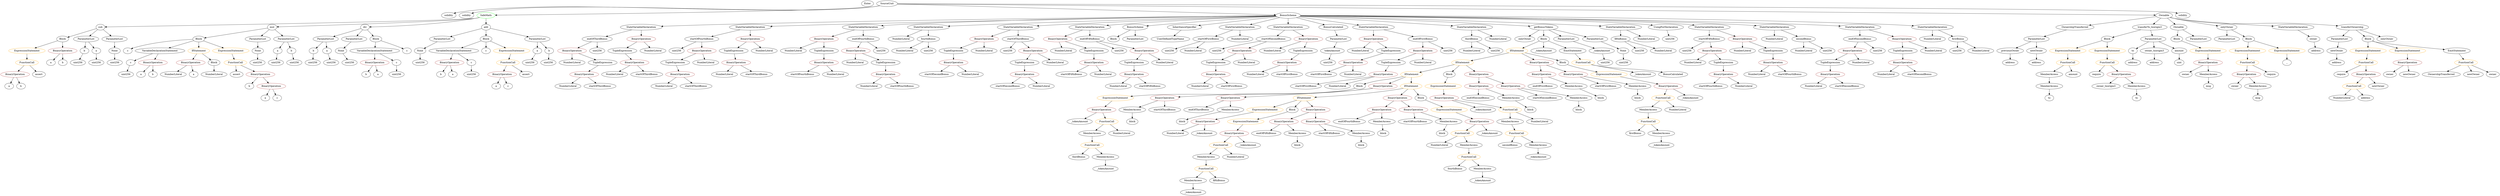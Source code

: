 strict digraph {
	graph [bb="0,0,12736,1188"];
	node [label="\N"];
	Enter	[height=0.5,
		pos="4457.5,1170",
		width=0.83628];
	Identifier__tokenAmount_4	[color=black,
		height=0.5,
		label=_tokenAmount,
		pos="5467.5,450",
		width=1.8343];
	Identifier_block_6	[color=black,
		height=0.5,
		label=block,
		pos="7343.5,378",
		width=0.87786];
	BinaryOperation_Unnamed_35	[color=brown,
		height=0.5,
		label=BinaryOperation,
		pos="3511.5,738",
		width=1.9867];
	NumberLiteral_Unnamed_25	[color=black,
		height=0.5,
		label=NumberLiteral,
		pos="3429.5,666",
		width=1.765];
	BinaryOperation_Unnamed_35 -> NumberLiteral_Unnamed_25	[pos="e,3448.8,683.47 3492.1,720.41 3481.8,711.61 3468.9,700.63 3457.5,690.92"];
	Identifier_startOfThirdBonus_2	[color=black,
		height=0.5,
		label=startOfThirdBonus,
		pos="3592.5,666",
		width=2.2501];
	BinaryOperation_Unnamed_35 -> Identifier_startOfThirdBonus_2	[pos="e,3573.2,683.71 3530.7,720.41 3540.8,711.67 3553.4,700.79 3564.6,691.13"];
	BinaryOperation_Unnamed_59	[color=brown,
		height=0.5,
		label=BinaryOperation,
		pos="5910.5,594",
		width=1.9867];
	MemberAccess_Unnamed_13	[color=black,
		height=0.5,
		label=MemberAccess,
		pos="5742.5,522",
		width=1.9174];
	BinaryOperation_Unnamed_59 -> MemberAccess_Unnamed_13	[pos="e,5778.2,537.87 5874.5,577.98 5849.4,567.52 5815.7,553.48 5788.6,542.2"];
	Identifier_startOfThirdBonus_4	[color=black,
		height=0.5,
		label=startOfThirdBonus,
		pos="5910.5,522",
		width=2.2501];
	BinaryOperation_Unnamed_59 -> Identifier_startOfThirdBonus_4	[pos="e,5910.5,540.1 5910.5,575.7 5910.5,568.41 5910.5,559.73 5910.5,551.54"];
	Identifier_require_2	[color=black,
		height=0.5,
		label=require,
		pos="10717,738",
		width=1.0026];
	Identifier_b_1	[color=black,
		height=0.5,
		label=b,
		pos="1296.5,666",
		width=0.75];
	Parameter_b_2	[color=black,
		height=0.5,
		label=b,
		pos="427.52,882",
		width=0.75];
	ElementaryTypeName_uint256_9	[color=black,
		height=0.5,
		label=uint256,
		pos="406.52,810",
		width=1.0442];
	Parameter_b_2 -> ElementaryTypeName_uint256_9	[pos="e,411.71,828.28 422.44,864.05 420.2,856.6 417.51,847.64 414.99,839.22"];
	Identifier_startOfSecondBonus_4	[color=black,
		height=0.5,
		label=startOfSecondBonus,
		pos="7886.5,594",
		width=2.4719];
	ParameterList_Unnamed_13	[color=black,
		height=0.5,
		label=ParameterList,
		pos="6868.5,954",
		width=1.7095];
	VariableDeclaration_tokenAmount	[color=black,
		height=0.5,
		label=tokenAmount,
		pos="6813.5,882",
		width=1.6957];
	ParameterList_Unnamed_13 -> VariableDeclaration_tokenAmount	[pos="e,6826.7,899.79 6855.2,936.05 6848.8,927.89 6841,917.91 6833.8,908.82"];
	Identifier_startOfFirstBonus_4	[color=black,
		height=0.5,
		label=startOfFirstBonus,
		pos="8190.5,666",
		width=2.1531];
	BinaryOperation_Unnamed_21	[color=brown,
		height=0.5,
		label=BinaryOperation,
		pos="6580.5,810",
		width=1.9867];
	NumberLiteral_Unnamed_11	[color=black,
		height=0.5,
		label=NumberLiteral,
		pos="6421.5,738",
		width=1.765];
	BinaryOperation_Unnamed_21 -> NumberLiteral_Unnamed_11	[pos="e,6454.9,753.68 6546,793.81 6522.4,783.4 6490.8,769.49 6465.3,758.29"];
	Identifier_startOfFirstBonus_3	[color=black,
		height=0.5,
		label=startOfFirstBonus,
		pos="6580.5,738",
		width=2.1531];
	BinaryOperation_Unnamed_21 -> Identifier_startOfFirstBonus_3	[pos="e,6580.5,756.1 6580.5,791.7 6580.5,784.41 6580.5,775.73 6580.5,767.54"];
	FunctionCall_Unnamed_17	[color=orange,
		height=0.5,
		label=FunctionCall,
		pos="6222.5,306",
		width=1.6125];
	MemberAccess_Unnamed_23	[color=black,
		height=0.5,
		label=MemberAccess,
		pos="6146.5,234",
		width=1.9174];
	FunctionCall_Unnamed_17 -> MemberAccess_Unnamed_23	[pos="e,6164.7,251.71 6204.5,288.41 6195.1,279.76 6183.4,269 6173,259.42"];
	NumberLiteral_Unnamed_55	[color=black,
		height=0.5,
		label=NumberLiteral,
		pos="6297.5,234",
		width=1.765];
	FunctionCall_Unnamed_17 -> NumberLiteral_Unnamed_55	[pos="e,6279.6,251.71 6240.3,288.41 6249.6,279.76 6261.1,269 6271.4,259.42"];
	IfStatement_Unnamed_3	[color=orange,
		height=0.5,
		label=IfStatement,
		pos="7208.5,738",
		width=1.4739];
	Block_Unnamed_13	[color=black,
		height=0.5,
		label=Block,
		pos="6934.5,666",
		width=0.90558];
	IfStatement_Unnamed_3 -> Block_Unnamed_13	[pos="e,6959.4,678.18 7168.6,725.67 7161.3,723.7 7153.7,721.73 7146.5,720 7071,701.72 7049.7,706.97 6975.5,684 6973.7,683.44 6971.8,682.82 \
6970,682.17"];
	BinaryOperation_Unnamed_58	[color=brown,
		height=0.5,
		label=BinaryOperation,
		pos="7056.5,666",
		width=1.9867];
	IfStatement_Unnamed_3 -> BinaryOperation_Unnamed_58	[pos="e,7089.8,682.31 7178.1,723 7155.8,712.7 7125,698.56 7100.1,687.06"];
	IfStatement_Unnamed_4	[color=orange,
		height=0.5,
		label=IfStatement,
		pos="7199.5,666",
		width=1.4739];
	IfStatement_Unnamed_3 -> IfStatement_Unnamed_4	[pos="e,7201.7,684.1 7206.3,719.7 7205.3,712.32 7204.2,703.52 7203.2,695.25"];
	ElementaryTypeName_address_1	[color=black,
		height=0.5,
		label=address,
		pos="10255,810",
		width=1.0996];
	Identifier_endOfThirdBonus	[color=black,
		height=0.5,
		label=endOfThirdBonus,
		pos="6088.5,522",
		width=2.1808];
	VariableDeclaration_startOfSecondBonus	[color=black,
		height=0.5,
		label=startOfSecondBonus,
		pos="6538.5,954",
		width=2.4719];
	ElementaryTypeName_uint256_18	[color=black,
		height=0.5,
		label=uint256,
		pos="6225.5,882",
		width=1.0442];
	VariableDeclaration_startOfSecondBonus -> ElementaryTypeName_uint256_18	[pos="e,6253.5,894.14 6473.7,941.35 6407.3,929.2 6308.7,910.49 6271.5,900 6269.1,899.32 6266.7,898.58 6264.2,897.79"];
	BinaryOperation_Unnamed_18	[color=brown,
		height=0.5,
		label=BinaryOperation,
		pos="6352.5,882",
		width=1.9867];
	VariableDeclaration_startOfSecondBonus -> BinaryOperation_Unnamed_18	[pos="e,6391,897.49 6497.7,937.64 6469.4,926.99 6431.6,912.76 6401.7,901.49"];
	Block_Unnamed_9	[color=black,
		height=0.5,
		label=Block,
		pos="5725.5,954",
		width=0.90558];
	TupleExpression_Unnamed_4	[color=black,
		height=0.5,
		label=TupleExpression,
		pos="9391.5,810",
		width=2.0422];
	BinaryOperation_Unnamed_23	[color=brown,
		height=0.5,
		label=BinaryOperation,
		pos="9391.5,738",
		width=1.9867];
	TupleExpression_Unnamed_4 -> BinaryOperation_Unnamed_23	[pos="e,9391.5,756.1 9391.5,791.7 9391.5,784.41 9391.5,775.73 9391.5,767.54"];
	NumberLiteral_Unnamed_45	[color=black,
		height=0.5,
		label=NumberLiteral,
		pos="7520.5,882",
		width=1.765];
	UserDefinedTypeName_Unnamed	[color=black,
		height=0.5,
		label=UserDefinedTypeName,
		pos="6015.5,954",
		width=2.7214];
	Identifier__tokenAmount_2	[color=black,
		height=0.5,
		label=_tokenAmount,
		pos="7549.5,522",
		width=1.8343];
	BinaryOperation_Unnamed_68	[color=brown,
		height=0.5,
		label=BinaryOperation,
		pos="6530.5,450",
		width=1.9867];
	Identifier_endOfFifthBonus	[color=black,
		height=0.5,
		label=endOfFifthBonus,
		pos="6458.5,378",
		width=2.0976];
	BinaryOperation_Unnamed_68 -> Identifier_endOfFifthBonus	[pos="e,6475.8,395.79 6513.1,432.05 6504.3,423.54 6493.6,413.07 6483.9,403.68"];
	MemberAccess_Unnamed_22	[color=black,
		height=0.5,
		label=MemberAccess,
		pos="6621.5,378",
		width=1.9174];
	BinaryOperation_Unnamed_68 -> MemberAccess_Unnamed_22	[pos="e,6600.1,395.47 6552.1,432.41 6563.8,423.43 6578.4,412.19 6591.2,402.34"];
	StateVariableDeclaration_Unnamed_6	[color=black,
		height=0.5,
		label=StateVariableDeclaration,
		pos="3316.5,1026",
		width=2.8184];
	VariableDeclaration_endOfThirdBonus	[color=black,
		height=0.5,
		label=endOfThirdBonus,
		pos="3090.5,954",
		width=2.1808];
	StateVariableDeclaration_Unnamed_6 -> VariableDeclaration_endOfThirdBonus	[pos="e,3136,969.09 3267.5,1009.8 3231.9,998.8 3183.7,983.88 3146.6,972.38"];
	BinaryOperation_Unnamed_32	[color=brown,
		height=0.5,
		label=BinaryOperation,
		pos="3316.5,954",
		width=1.9867];
	StateVariableDeclaration_Unnamed_6 -> BinaryOperation_Unnamed_32	[pos="e,3316.5,972.1 3316.5,1007.7 3316.5,1000.4 3316.5,991.73 3316.5,983.54"];
	ExpressionStatement_Unnamed_6	[color=orange,
		height=0.5,
		label=ExpressionStatement,
		pos="12065,882",
		width=2.458];
	FunctionCall_Unnamed_4	[color=orange,
		height=0.5,
		label=FunctionCall,
		pos="12050,810",
		width=1.6125];
	ExpressionStatement_Unnamed_6 -> FunctionCall_Unnamed_4	[pos="e,12053,828.1 12061,863.7 12059,856.32 12057,847.52 12056,839.25"];
	Identifier_startOfFourthBonus_1	[color=black,
		height=0.5,
		label=startOfFourthBonus,
		pos="4151.5,738",
		width=2.3748];
	BinaryOperation_Unnamed_8	[color=brown,
		height=0.5,
		label=BinaryOperation,
		pos="2601.5,738",
		width=1.9867];
	Identifier_a_7	[color=black,
		height=0.5,
		label=a,
		pos="2565.5,666",
		width=0.75];
	BinaryOperation_Unnamed_8 -> Identifier_a_7	[pos="e,2573.8,683.14 2592.6,719.7 2588.5,711.75 2583.6,702.16 2579.1,693.34"];
	Identifier_c_3	[color=black,
		height=0.5,
		label=c,
		pos="2637.5,666",
		width=0.75];
	BinaryOperation_Unnamed_8 -> Identifier_c_3	[pos="e,2629.2,683.14 2610.4,719.7 2614.5,711.75 2619.4,702.16 2624,693.34"];
	BinaryOperation_Unnamed_10	[color=brown,
		height=0.5,
		label=BinaryOperation,
		pos="11441,738",
		width=1.9867];
	Identifier_owner_1	[color=black,
		height=0.5,
		label=owner,
		pos="11397,666",
		width=0.93331];
	BinaryOperation_Unnamed_10 -> Identifier_owner_1	[pos="e,11407,683.31 11430,720.05 11425,711.94 11419,702.04 11413,693.01"];
	MemberAccess_Unnamed_1	[color=black,
		height=0.5,
		label=MemberAccess,
		pos="11518,666",
		width=1.9174];
	BinaryOperation_Unnamed_10 -> MemberAccess_Unnamed_1	[pos="e,11499,683.71 11459,720.41 11468,711.76 11480,701 11491,691.42"];
	Block_Unnamed_3	[color=black,
		height=0.5,
		label=Block,
		pos="310.52,954",
		width=0.90558];
	ExpressionStatement_Unnamed_1	[color=orange,
		height=0.5,
		label=ExpressionStatement,
		pos="132.52,882",
		width=2.458];
	Block_Unnamed_3 -> ExpressionStatement_Unnamed_1	[pos="e,171.92,898.49 284.64,942.82 257.93,932.32 215.59,915.67 182.36,902.6"];
	BinaryOperation_Unnamed_6	[color=brown,
		height=0.5,
		label=BinaryOperation,
		pos="310.52,882",
		width=1.9867];
	Block_Unnamed_3 -> BinaryOperation_Unnamed_6	[pos="e,310.52,900.1 310.52,935.7 310.52,928.41 310.52,919.73 310.52,911.54"];
	Parameter_None_3	[color=black,
		height=0.5,
		label=None,
		pos="2175.5,882",
		width=0.85014];
	ElementaryTypeName_uint256_13	[color=black,
		height=0.5,
		label=uint256,
		pos="2175.5,810",
		width=1.0442];
	Parameter_None_3 -> ElementaryTypeName_uint256_13	[pos="e,2175.5,828.1 2175.5,863.7 2175.5,856.41 2175.5,847.73 2175.5,839.54"];
	NumberLiteral_Unnamed_27	[color=black,
		height=0.5,
		label=NumberLiteral,
		pos="3712.5,738",
		width=1.765];
	ParameterList_Unnamed_2	[color=black,
		height=0.5,
		label=ParameterList,
		pos="1686.5,954",
		width=1.7095];
	Parameter_b_1	[color=black,
		height=0.5,
		label=b,
		pos="1619.5,882",
		width=0.75];
	ParameterList_Unnamed_2 -> Parameter_b_1	[pos="e,1633.5,897.57 1670.6,936.41 1661.9,927.28 1650.9,915.81 1641.4,905.85"];
	Parameter_a_1	[color=black,
		height=0.5,
		label=a,
		pos="1691.5,882",
		width=0.75];
	ParameterList_Unnamed_2 -> Parameter_a_1	[pos="e,1690.3,900.1 1687.8,935.7 1688.3,928.41 1688.9,919.73 1689.5,911.54"];
	FunctionDefinition_sub	[color=black,
		height=0.5,
		label=sub,
		pos="522.52,1026",
		width=0.75];
	FunctionDefinition_sub -> Block_Unnamed_3	[pos="e,338.02,964.08 498.62,1017.1 462.16,1005.1 392.31,982.01 348.75,967.62"];
	ParameterList_Unnamed_4	[color=black,
		height=0.5,
		label=ParameterList,
		pos="451.52,954",
		width=1.7095];
	FunctionDefinition_sub -> ParameterList_Unnamed_4	[pos="e,468.46,971.7 507.81,1010.5 498.77,1001.6 486.96,989.94 476.49,979.62"];
	ParameterList_Unnamed_5	[color=black,
		height=0.5,
		label=ParameterList,
		pos="592.52,954",
		width=1.7095];
	FunctionDefinition_sub -> ParameterList_Unnamed_5	[pos="e,575.82,971.7 537.03,1010.5 545.94,1001.6 557.59,989.94 567.91,979.62"];
	ElementaryTypeName_uint256_14	[color=black,
		height=0.5,
		label=uint256,
		pos="2439.5,738",
		width=1.0442];
	NumberLiteral_Unnamed_36	[color=black,
		height=0.5,
		label=NumberLiteral,
		pos="8900.5,882",
		width=1.765];
	BinaryOperation_Unnamed_14	[color=brown,
		height=0.5,
		label=BinaryOperation,
		pos="7274.5,882",
		width=1.9867];
	TupleExpression_Unnamed	[color=black,
		height=0.5,
		label=TupleExpression,
		pos="7111.5,810",
		width=2.0422];
	BinaryOperation_Unnamed_14 -> TupleExpression_Unnamed	[pos="e,7147,826.23 7239.6,865.98 7215.5,855.67 7183.4,841.88 7157.4,830.69"];
	NumberLiteral_Unnamed_6	[color=black,
		height=0.5,
		label=NumberLiteral,
		pos="7274.5,810",
		width=1.765];
	BinaryOperation_Unnamed_14 -> NumberLiteral_Unnamed_6	[pos="e,7274.5,828.1 7274.5,863.7 7274.5,856.41 7274.5,847.73 7274.5,839.54"];
	TupleExpression_Unnamed_10	[color=black,
		height=0.5,
		label=TupleExpression,
		pos="3487.5,810",
		width=2.0422];
	TupleExpression_Unnamed_10 -> BinaryOperation_Unnamed_35	[pos="e,3505.7,756.1 3493.5,791.7 3496,784.24 3499.1,775.32 3501.9,766.97"];
	TupleExpression_Unnamed_2	[color=black,
		height=0.5,
		label=TupleExpression,
		pos="6237.5,810",
		width=2.0422];
	BinaryOperation_Unnamed_19	[color=brown,
		height=0.5,
		label=BinaryOperation,
		pos="6237.5,738",
		width=1.9867];
	TupleExpression_Unnamed_2 -> BinaryOperation_Unnamed_19	[pos="e,6237.5,756.1 6237.5,791.7 6237.5,784.41 6237.5,775.73 6237.5,767.54"];
	ModifierInvocation_onlyOwner_1	[color=black,
		height=0.5,
		label=onlyOwner,
		pos="7793.5,954",
		width=1.4323];
	EventDefinition_OwnershipTransferred	[color=black,
		height=0.5,
		label=OwnershipTransferred,
		pos="10592,1026",
		width=2.6243];
	ParameterList_Unnamed_8	[color=black,
		height=0.5,
		label=ParameterList,
		pos="10391,954",
		width=1.7095];
	EventDefinition_OwnershipTransferred -> ParameterList_Unnamed_8	[pos="e,10429,968.44 10547,1009.6 10516,998.57 10473,983.64 10440,972.18"];
	MemberAccess_Unnamed_7	[color=black,
		height=0.5,
		label=MemberAccess,
		pos="8412.5,522",
		width=1.9174];
	FunctionCall_Unnamed_10	[color=orange,
		height=0.5,
		label=FunctionCall,
		pos="8412.5,450",
		width=1.6125];
	MemberAccess_Unnamed_7 -> FunctionCall_Unnamed_10	[pos="e,8412.5,468.1 8412.5,503.7 8412.5,496.41 8412.5,487.73 8412.5,479.54"];
	NumberLiteral_Unnamed_1	[color=black,
		height=0.5,
		label=NumberLiteral,
		pos="1118.5,738",
		width=1.765];
	Identifier_msg	[color=black,
		height=0.5,
		label=msg,
		pos="11273,666",
		width=0.75];
	NumberLiteral_Unnamed	[color=black,
		height=0.5,
		label=NumberLiteral,
		pos="900.52,738",
		width=1.765];
	ElementaryTypeName_uint256_20	[color=black,
		height=0.5,
		label=uint256,
		pos="5169.5,882",
		width=1.0442];
	VariableDeclarationStatement_Unnamed_2	[color=black,
		height=0.5,
		label=VariableDeclarationStatement,
		pos="2343.5,882",
		width=3.3174];
	BinaryOperation_Unnamed_7	[color=brown,
		height=0.5,
		label=BinaryOperation,
		pos="2322.5,810",
		width=1.9867];
	VariableDeclarationStatement_Unnamed_2 -> BinaryOperation_Unnamed_7	[pos="e,2327.7,828.1 2338.3,863.7 2336.1,856.24 2333.4,847.32 2330.9,838.97"];
	VariableDeclaration_c_2	[color=black,
		height=0.5,
		label=c,
		pos="2439.5,810",
		width=0.75];
	VariableDeclarationStatement_Unnamed_2 -> VariableDeclaration_c_2	[pos="e,2421.9,823.84 2366.8,864.05 2380.7,853.9 2398.5,840.95 2412.9,830.39"];
	BinaryOperation_Unnamed_48	[color=brown,
		height=0.5,
		label=BinaryOperation,
		pos="5434.5,954",
		width=1.9867];
	NumberLiteral_Unnamed_40	[color=black,
		height=0.5,
		label=NumberLiteral,
		pos="5449.5,882",
		width=1.765];
	BinaryOperation_Unnamed_48 -> NumberLiteral_Unnamed_40	[pos="e,5445.9,900.1 5438.2,935.7 5439.8,928.32 5441.7,919.52 5443.5,911.25"];
	TupleExpression_Unnamed_17	[color=black,
		height=0.5,
		label=TupleExpression,
		pos="5604.5,882",
		width=2.0422];
	BinaryOperation_Unnamed_48 -> TupleExpression_Unnamed_17	[pos="e,5567.9,898.07 5470.6,938.15 5495.9,927.74 5529.9,913.71 5557.4,902.41"];
	FunctionCall_Unnamed_8	[color=orange,
		height=0.5,
		label=FunctionCall,
		pos="10548,810",
		width=1.6125];
	MemberAccess_Unnamed_3	[color=black,
		height=0.5,
		label=MemberAccess,
		pos="10449,738",
		width=1.9174];
	FunctionCall_Unnamed_8 -> MemberAccess_Unnamed_3	[pos="e,10472,755.31 10525,793.12 10512,783.85 10495,772.01 10481,761.76"];
	Identifier_amount	[color=black,
		height=0.5,
		label=amount,
		pos="10574,738",
		width=1.0581];
	FunctionCall_Unnamed_8 -> Identifier_amount	[pos="e,10567,756.1 10554,791.7 10557,784.15 10560,775.12 10563,766.68"];
	NumberLiteral_Unnamed_35	[color=black,
		height=0.5,
		label=NumberLiteral,
		pos="8978.5,738",
		width=1.765];
	BinaryOperation_Unnamed_47	[color=brown,
		height=0.5,
		label=BinaryOperation,
		pos="5813.5,738",
		width=1.9867];
	NumberLiteral_Unnamed_37	[color=black,
		height=0.5,
		label=NumberLiteral,
		pos="5685.5,666",
		width=1.765];
	BinaryOperation_Unnamed_47 -> NumberLiteral_Unnamed_37	[pos="e,5713.6,682.34 5784.5,721.12 5766.5,711.27 5743.1,698.51 5723.7,687.85"];
	Identifier_startOfFifthBonus	[color=black,
		height=0.5,
		label=startOfFifthBonus,
		pos="5845.5,666",
		width=2.1669];
	BinaryOperation_Unnamed_47 -> Identifier_startOfFifthBonus	[pos="e,5837.7,684.1 5821.4,719.7 5824.9,712.07 5829.1,702.92 5833,694.4"];
	ParameterList_Unnamed_4 -> Parameter_b_2	[pos="e,433.22,899.62 445.59,935.7 442.96,928.04 439.81,918.85 436.88,910.3"];
	Parameter_a_2	[color=black,
		height=0.5,
		label=a,
		pos="499.52,882",
		width=0.75];
	ParameterList_Unnamed_4 -> Parameter_a_2	[pos="e,488.67,898.83 463.14,936.05 468.85,927.73 475.84,917.54 482.16,908.32"];
	ParameterList_Unnamed_7	[color=black,
		height=0.5,
		label=ParameterList,
		pos="2285.5,954",
		width=1.7095];
	ParameterList_Unnamed_7 -> Parameter_None_3	[pos="e,2195.6,895.78 2260.6,937.12 2244.1,926.66 2222.6,912.93 2205.2,901.91"];
	ExpressionStatement_Unnamed_12	[color=orange,
		height=0.5,
		label=ExpressionStatement,
		pos="5657.5,594",
		width=2.458];
	Block_Unnamed_13 -> ExpressionStatement_Unnamed_12	[pos="e,5733.2,603.55 6910.7,653.45 6905.2,651.24 6899.2,649.24 6893.5,648 6662.3,597.89 6065.6,627.64 5829.5,612 5801.9,610.17 5771.8,\
607.45 5744.7,604.72"];
	ElementaryTypeName_address_3	[color=black,
		height=0.5,
		label=address,
		pos="11908,810",
		width=1.0996];
	ExpressionStatement_Unnamed_15	[color=orange,
		height=0.5,
		label=ExpressionStatement,
		pos="6430.5,522",
		width=2.458];
	BinaryOperation_Unnamed_70	[color=brown,
		height=0.5,
		label=BinaryOperation,
		pos="6146.5,450",
		width=1.9867];
	ExpressionStatement_Unnamed_15 -> BinaryOperation_Unnamed_70	[pos="e,6196.4,463.28 6375.8,507.5 6327.5,495.61 6257.3,478.31 6207.3,465.99"];
	Identifier_startOfSecondBonus_3	[color=black,
		height=0.5,
		label=startOfSecondBonus,
		pos="4773.5,738",
		width=2.4719];
	VariableDeclaration_owner	[color=black,
		height=0.5,
		label=owner,
		pos="11788,954",
		width=0.93331];
	ElementaryTypeName_address	[color=black,
		height=0.5,
		label=address,
		pos="11800,882",
		width=1.0996];
	VariableDeclaration_owner -> ElementaryTypeName_address	[pos="e,11797,900.1 11790,935.7 11792,928.32 11793,919.52 11795,911.25"];
	Identifier_startOfSecondBonus_2	[color=black,
		height=0.5,
		label=startOfSecondBonus,
		pos="5132.5,666",
		width=2.4719];
	NumberLiteral_Unnamed_31	[color=black,
		height=0.5,
		label=NumberLiteral,
		pos="4318.5,738",
		width=1.765];
	Identifier_firstBonus	[color=black,
		height=0.5,
		label=firstBonus,
		pos="8344.5,378",
		width=1.363];
	FunctionCall_Unnamed_10 -> Identifier_firstBonus	[pos="e,8360.5,395.47 8396.4,432.41 8388,423.78 8377.6,413.06 8368.3,403.5"];
	MemberAccess_Unnamed_8	[color=black,
		height=0.5,
		label=MemberAccess,
		pos="8480.5,378",
		width=1.9174];
	FunctionCall_Unnamed_10 -> MemberAccess_Unnamed_8	[pos="e,8464.1,395.96 8428.6,432.41 8436.8,423.99 8446.9,413.58 8456,404.2"];
	Identifier_c_1	[color=black,
		height=0.5,
		label=c,
		pos="679.52,882",
		width=0.75];
	ExpressionStatement_Unnamed_7	[color=orange,
		height=0.5,
		label=ExpressionStatement,
		pos="12260,882",
		width=2.458];
	BinaryOperation_Unnamed_12	[color=brown,
		height=0.5,
		label=BinaryOperation,
		pos="12260,810",
		width=1.9867];
	ExpressionStatement_Unnamed_7 -> BinaryOperation_Unnamed_12	[pos="e,12260,828.1 12260,863.7 12260,856.41 12260,847.73 12260,839.54"];
	Parameter_to	[color=black,
		height=0.5,
		label=to,
		pos="10876,882",
		width=0.75];
	ElementaryTypeName_address_5	[color=black,
		height=0.5,
		label=address,
		pos="10876,810",
		width=1.0996];
	Parameter_to -> ElementaryTypeName_address_5	[pos="e,10876,828.1 10876,863.7 10876,856.41 10876,847.73 10876,839.54"];
	FunctionCall_Unnamed_15	[color=orange,
		height=0.5,
		label=FunctionCall,
		pos="7451.5,378",
		width=1.6125];
	NumberLiteral_Unnamed_54	[color=black,
		height=0.5,
		label=NumberLiteral,
		pos="7334.5,306",
		width=1.765];
	FunctionCall_Unnamed_15 -> NumberLiteral_Unnamed_54	[pos="e,7360.8,322.73 7425.6,361.46 7409.3,351.75 7388.2,339.09 7370.3,328.42"];
	MemberAccess_Unnamed_19	[color=black,
		height=0.5,
		label=MemberAccess,
		pos="7485.5,306",
		width=1.9174];
	FunctionCall_Unnamed_15 -> MemberAccess_Unnamed_19	[pos="e,7477.2,324.1 7459.9,359.7 7463.6,352.07 7468.1,342.92 7472.2,334.4"];
	VariableDeclaration_startOfFifthBonus	[color=black,
		height=0.5,
		label=startOfFifthBonus,
		pos="8731.5,954",
		width=2.1669];
	ElementaryTypeName_uint256_24	[color=black,
		height=0.5,
		label=uint256,
		pos="8620.5,882",
		width=1.0442];
	VariableDeclaration_startOfFifthBonus -> ElementaryTypeName_uint256_24	[pos="e,8642.6,896.95 8705.5,936.59 8689.5,926.52 8669,913.57 8652.1,902.91"];
	BinaryOperation_Unnamed_42	[color=brown,
		height=0.5,
		label=BinaryOperation,
		pos="8747.5,882",
		width=1.9867];
	VariableDeclaration_startOfFifthBonus -> BinaryOperation_Unnamed_42	[pos="e,8743.6,900.1 8735.5,935.7 8737.2,928.32 8739.2,919.52 8741.1,911.25"];
	BinaryOperation_Unnamed_60	[color=brown,
		height=0.5,
		label=BinaryOperation,
		pos="6254.5,594",
		width=1.9867];
	BinaryOperation_Unnamed_60 -> Identifier_endOfThirdBonus	[pos="e,6124.9,538.35 6218.9,577.98 6194.5,567.71 6162,553.98 6135.5,542.81"];
	MemberAccess_Unnamed_14	[color=black,
		height=0.5,
		label=MemberAccess,
		pos="6254.5,522",
		width=1.9174];
	BinaryOperation_Unnamed_60 -> MemberAccess_Unnamed_14	[pos="e,6254.5,540.1 6254.5,575.7 6254.5,568.41 6254.5,559.73 6254.5,551.54"];
	ElementaryTypeName_uint256_2	[color=black,
		height=0.5,
		label=uint256,
		pos="1340.5,810",
		width=1.0442];
	StateVariableDeclaration_Unnamed_7	[color=black,
		height=0.5,
		label=StateVariableDeclaration,
		pos="3866.5,1026",
		width=2.8184];
	VariableDeclaration_startOfFourthBonus	[color=black,
		height=0.5,
		label=startOfFourthBonus,
		pos="3620.5,954",
		width=2.3748];
	StateVariableDeclaration_Unnamed_7 -> VariableDeclaration_startOfFourthBonus	[pos="e,3670.1,969.11 3814.4,1010.2 3775.3,999.05 3721.9,983.85 3681,972.21"];
	BinaryOperation_Unnamed_36	[color=brown,
		height=0.5,
		label=BinaryOperation,
		pos="3866.5,954",
		width=1.9867];
	StateVariableDeclaration_Unnamed_7 -> BinaryOperation_Unnamed_36	[pos="e,3866.5,972.1 3866.5,1007.7 3866.5,1000.4 3866.5,991.73 3866.5,983.54"];
	VariableDeclarationStatement_Unnamed	[color=black,
		height=0.5,
		label=VariableDeclarationStatement,
		pos="843.52,882",
		width=3.3174];
	VariableDeclaration_c	[color=black,
		height=0.5,
		label=c,
		pos="675.52,810",
		width=0.75];
	VariableDeclarationStatement_Unnamed -> VariableDeclaration_c	[pos="e,696.75,821.28 801.35,864.8 775.3,854.62 741.29,840.99 711.52,828 710.02,827.34 708.48,826.66 706.94,825.97"];
	BinaryOperation_Unnamed_1	[color=brown,
		height=0.5,
		label=BinaryOperation,
		pos="792.52,810",
		width=1.9867];
	VariableDeclarationStatement_Unnamed -> BinaryOperation_Unnamed_1	[pos="e,804.98,828.1 830.92,863.7 825.11,855.73 818.1,846.1 811.66,837.26"];
	Identifier__tokenAmount_11	[color=black,
		height=0.5,
		label=_tokenAmount,
		pos="8374.5,738",
		width=1.8343];
	NumberLiteral_Unnamed_21	[color=black,
		height=0.5,
		label=NumberLiteral,
		pos="2941.5,666",
		width=1.765];
	ExpressionStatement_Unnamed_9	[color=orange,
		height=0.5,
		label=ExpressionStatement,
		pos="10548,882",
		width=2.458];
	ExpressionStatement_Unnamed_9 -> FunctionCall_Unnamed_8	[pos="e,10548,828.1 10548,863.7 10548,856.41 10548,847.73 10548,839.54"];
	VariableDeclaration_thirdBonus	[color=black,
		height=0.5,
		label=thirdBonus,
		pos="7520.5,954",
		width=1.4323];
	VariableDeclaration_thirdBonus -> NumberLiteral_Unnamed_45	[pos="e,7520.5,900.1 7520.5,935.7 7520.5,928.41 7520.5,919.73 7520.5,911.54"];
	ElementaryTypeName_uint256_28	[color=black,
		height=0.5,
		label=uint256,
		pos="7639.5,882",
		width=1.0442];
	VariableDeclaration_thirdBonus -> ElementaryTypeName_uint256_28	[pos="e,7616.5,896.57 7546.1,937.98 7563.8,927.56 7587.5,913.59 7606.7,902.34"];
	ParameterList_Unnamed_3	[color=black,
		height=0.5,
		label=ParameterList,
		pos="1827.5,954",
		width=1.7095];
	Parameter_None_1	[color=black,
		height=0.5,
		label=None,
		pos="1767.5,882",
		width=0.85014];
	ParameterList_Unnamed_3 -> Parameter_None_1	[pos="e,1780.7,898.36 1813,936.05 1805.5,927.35 1796.3,916.59 1788.1,907.03"];
	FunctionCall_Unnamed_2	[color=orange,
		height=0.5,
		label=FunctionCall,
		pos="2637.5,810",
		width=1.6125];
	FunctionCall_Unnamed_2 -> BinaryOperation_Unnamed_8	[pos="e,2610.4,756.28 2628.8,792.05 2624.8,784.35 2620.1,775.03 2615.6,766.36"];
	Identifier_assert_2	[color=black,
		height=0.5,
		label=assert,
		pos="2723.5,738",
		width=0.89172];
	FunctionCall_Unnamed_2 -> Identifier_assert_2	[pos="e,2705.7,753.48 2657.5,792.76 2669.2,783.21 2684.2,771.01 2696.9,760.64"];
	Identifier_a_2	[color=black,
		height=0.5,
		label=a,
		pos="1377.5,594",
		width=0.75];
	Identifier_endOfSecondBonus	[color=black,
		height=0.5,
		label=endOfSecondBonus,
		pos="7536.5,594",
		width=2.4026];
	Block_Unnamed_10	[color=black,
		height=0.5,
		label=Block,
		pos="7895.5,954",
		width=0.90558];
	IfStatement_Unnamed_1	[color=orange,
		height=0.5,
		label=IfStatement,
		pos="7748.5,882",
		width=1.4739];
	Block_Unnamed_10 -> IfStatement_Unnamed_1	[pos="e,7778.4,897.24 7871.2,941.44 7848.8,930.75 7815,914.64 7788.5,902.05"];
	Identifier__tokenAmount_12	[color=black,
		height=0.5,
		label=_tokenAmount,
		pos="7885.5,882",
		width=1.8343];
	Block_Unnamed_10 -> Identifier__tokenAmount_12	[pos="e,7888,900.1 7893.1,935.7 7892,928.32 7890.7,919.52 7889.6,911.25"];
	EmitStatement_Unnamed_1	[color=black,
		height=0.5,
		label=EmitStatement,
		pos="8033.5,882",
		width=1.7788];
	Block_Unnamed_10 -> EmitStatement_Unnamed_1	[pos="e,8003.5,898.24 7918.9,941.13 7939.3,930.78 7969.3,915.57 7993.5,903.3"];
	Identifier_startOfFirstBonus	[color=black,
		height=0.5,
		label=startOfFirstBonus,
		pos="6661.5,666",
		width=2.1531];
	FunctionCall_Unnamed_19	[color=orange,
		height=0.5,
		label=FunctionCall,
		pos="8090.5,810",
		width=1.6125];
	FunctionCall_Unnamed_19 -> Identifier__tokenAmount_11	[pos="e,8326.2,750.66 8134.5,797.79 8142.2,795.85 8150.1,793.86 8157.5,792 8210.8,778.73 8271.6,763.91 8315.2,753.33"];
	Identifier_BonusCalculated	[color=black,
		height=0.5,
		label=BonusCalculated,
		pos="8532.5,738",
		width=2.0422];
	FunctionCall_Unnamed_19 -> Identifier_BonusCalculated	[pos="e,8479.1,750.6 8132.9,797.4 8141,795.41 8149.5,793.51 8157.5,792 8286,767.87 8320.5,777.14 8449.5,756 8455.5,755.02 8461.7,753.91 \
8467.9,752.75"];
	VariableDeclarationStatement_Unnamed_1	[color=black,
		height=0.5,
		label=VariableDeclarationStatement,
		pos="1935.5,882",
		width=3.3174];
	BinaryOperation_Unnamed_4	[color=brown,
		height=0.5,
		label=BinaryOperation,
		pos="1934.5,810",
		width=1.9867];
	VariableDeclarationStatement_Unnamed_1 -> BinaryOperation_Unnamed_4	[pos="e,1934.8,828.1 1935.3,863.7 1935.2,856.41 1935,847.73 1934.9,839.54"];
	VariableDeclaration_c_1	[color=black,
		height=0.5,
		label=c,
		pos="2051.5,810",
		width=0.75];
	VariableDeclarationStatement_Unnamed_1 -> VariableDeclaration_c_1	[pos="e,2032,822.75 1963.6,864.05 1981.4,853.32 2004.4,839.46 2022.4,828.59"];
	NumberLiteral_Unnamed_14	[color=black,
		height=0.5,
		label=NumberLiteral,
		pos="9546.5,810",
		width=1.765];
	IfStatement_Unnamed_5	[color=orange,
		height=0.5,
		label=IfStatement,
		pos="6630.5,594",
		width=1.4739];
	IfStatement_Unnamed_5 -> ExpressionStatement_Unnamed_15	[pos="e,6473.6,538.09 6594.8,580.49 6564,569.72 6519.2,554.04 6484.2,541.77"];
	Block_Unnamed_15	[color=black,
		height=0.5,
		label=Block,
		pos="6569.5,522",
		width=0.90558];
	IfStatement_Unnamed_5 -> Block_Unnamed_15	[pos="e,6583,538.51 6616.1,576.41 6608.4,567.62 6598.9,556.66 6590.4,546.96"];
	BinaryOperation_Unnamed_66	[color=brown,
		height=0.5,
		label=BinaryOperation,
		pos="6691.5,522",
		width=1.9867];
	IfStatement_Unnamed_5 -> BinaryOperation_Unnamed_66	[pos="e,6676.7,539.96 6645,576.41 6652.2,568.08 6661.2,557.8 6669.3,548.49"];
	BinaryOperation_Unnamed_40	[color=brown,
		height=0.5,
		label=BinaryOperation,
		pos="4238.5,954",
		width=1.9867];
	NumberLiteral_Unnamed_32	[color=black,
		height=0.5,
		label=NumberLiteral,
		pos="4083.5,882",
		width=1.765];
	BinaryOperation_Unnamed_40 -> NumberLiteral_Unnamed_32	[pos="e,4116.3,897.8 4204.9,937.81 4181.9,927.43 4151.3,913.59 4126.5,902.41"];
	TupleExpression_Unnamed_13	[color=black,
		height=0.5,
		label=TupleExpression,
		pos="4238.5,882",
		width=2.0422];
	BinaryOperation_Unnamed_40 -> TupleExpression_Unnamed_13	[pos="e,4238.5,900.1 4238.5,935.7 4238.5,928.41 4238.5,919.73 4238.5,911.54"];
	MemberAccess_Unnamed_24	[color=black,
		height=0.5,
		label=MemberAccess,
		pos="6077.5,90",
		width=1.9174];
	Identifier__tokenAmount_9	[color=black,
		height=0.5,
		label=_tokenAmount,
		pos="6077.5,18",
		width=1.8343];
	MemberAccess_Unnamed_24 -> Identifier__tokenAmount_9	[pos="e,6077.5,36.104 6077.5,71.697 6077.5,64.407 6077.5,55.726 6077.5,47.536"];
	BinaryOperation_Unnamed_56	[color=brown,
		height=0.5,
		label=BinaryOperation,
		pos="7537.5,666",
		width=1.9867];
	BinaryOperation_Unnamed_56 -> Identifier_endOfSecondBonus	[pos="e,7536.8,612.1 7537.3,647.7 7537.2,640.41 7537,631.73 7536.9,623.54"];
	MemberAccess_Unnamed_10	[color=black,
		height=0.5,
		label=MemberAccess,
		pos="7710.5,594",
		width=1.9174];
	BinaryOperation_Unnamed_56 -> MemberAccess_Unnamed_10	[pos="e,7674.2,609.7 7574.2,650.15 7600.3,639.59 7635.6,625.3 7663.8,613.91"];
	Identifier_block_5	[color=black,
		height=0.5,
		label=block,
		pos="6025.5,450",
		width=0.87786];
	MemberAccess_Unnamed_14 -> Identifier_block_5	[pos="e,6049.9,461.93 6205.4,509.08 6167,499.3 6112.3,484.43 6065.5,468 6063.8,467.38 6062,466.72 6060.2,466.04"];
	Identifier_a_1	[color=black,
		height=0.5,
		label=a,
		pos="719.52,738",
		width=0.75];
	TupleExpression_Unnamed_5	[color=black,
		height=0.5,
		label=TupleExpression,
		pos="9712.5,882",
		width=2.0422];
	BinaryOperation_Unnamed_25	[color=brown,
		height=0.5,
		label=BinaryOperation,
		pos="9712.5,810",
		width=1.9867];
	TupleExpression_Unnamed_5 -> BinaryOperation_Unnamed_25	[pos="e,9712.5,828.1 9712.5,863.7 9712.5,856.41 9712.5,847.73 9712.5,839.54"];
	PragmaDirective_solidity_2	[color=black,
		height=0.5,
		label=solidity,
		pos="2312.5,1098",
		width=1.0442];
	Block_Unnamed	[color=black,
		height=0.5,
		label=Block,
		pos="1039.5,954",
		width=0.90558];
	Block_Unnamed -> Identifier_c_1	[pos="e,700.07,893.9 1007.1,950.7 947.99,945.86 819.2,932.26 715.52,900 713.91,899.5 712.29,898.94 710.65,898.34"];
	Block_Unnamed -> VariableDeclarationStatement_Unnamed	[pos="e,888.43,899.04 1012.7,943.41 983.58,933.02 936.31,916.14 899.12,902.86"];
	IfStatement_Unnamed	[color=orange,
		height=0.5,
		label=IfStatement,
		pos="1039.5,882",
		width=1.4739];
	Block_Unnamed -> IfStatement_Unnamed	[pos="e,1039.5,900.1 1039.5,935.7 1039.5,928.41 1039.5,919.73 1039.5,911.54"];
	ExpressionStatement_Unnamed	[color=orange,
		height=0.5,
		label=ExpressionStatement,
		pos="1202.5,882",
		width=2.458];
	Block_Unnamed -> ExpressionStatement_Unnamed	[pos="e,1165.9,898.74 1064.6,942.22 1088.7,931.87 1125.7,915.98 1155.3,903.26"];
	NumberLiteral_Unnamed_47	[color=black,
		height=0.5,
		label=NumberLiteral,
		pos="4647.5,882",
		width=1.765];
	NumberLiteral_Unnamed_17	[color=black,
		height=0.5,
		label=NumberLiteral,
		pos="5303.5,666",
		width=1.765];
	FunctionDefinition_transferTo_txorigin3	[color=black,
		height=0.5,
		label=transferTo_txorigin3,
		pos="10968,1026",
		width=2.4164];
	Block_Unnamed_8	[color=black,
		height=0.5,
		label=Block,
		pos="10743,954",
		width=0.90558];
	FunctionDefinition_transferTo_txorigin3 -> Block_Unnamed_8	[pos="e,10771,963.72 10921,1010.4 10879,997.57 10820,979.11 10781,967.08"];
	ParameterList_Unnamed_12	[color=black,
		height=0.5,
		label=ParameterList,
		pos="10978,954",
		width=1.7095];
	FunctionDefinition_transferTo_txorigin3 -> ParameterList_Unnamed_12	[pos="e,10975,972.1 10970,1007.7 10971,1000.3 10972,991.52 10973,983.25"];
	Identifier_secondBonus	[color=black,
		height=0.5,
		label=secondBonus,
		pos="7701.5,306",
		width=1.7095];
	Parameter__tokenAmount	[color=black,
		height=0.5,
		label=_tokenAmount,
		pos="8181.5,882",
		width=1.8343];
	ElementaryTypeName_uint256_32	[color=black,
		height=0.5,
		label=uint256,
		pos="8204.5,810",
		width=1.0442];
	Parameter__tokenAmount -> ElementaryTypeName_uint256_32	[pos="e,8198.9,828.1 8187.2,863.7 8189.7,856.24 8192.6,847.32 8195.3,838.97"];
	FunctionDefinition_mul	[color=black,
		height=0.5,
		label=mul,
		pos="1410.5,1026",
		width=0.75];
	FunctionDefinition_mul -> Block_Unnamed	[pos="e,1070.3,960.8 1384.7,1020.1 1321.6,1008.2 1158.8,977.5 1081.5,962.91"];
	ParameterList_Unnamed_1	[color=black,
		height=0.5,
		label=ParameterList,
		pos="1340.5,954",
		width=1.7095];
	FunctionDefinition_mul -> ParameterList_Unnamed_1	[pos="e,1357.2,971.7 1396,1010.5 1387.1,1001.6 1375.5,989.94 1365.1,979.62"];
	ParameterList_Unnamed	[color=black,
		height=0.5,
		label=ParameterList,
		pos="1481.5,954",
		width=1.7095];
	FunctionDefinition_mul -> ParameterList_Unnamed	[pos="e,1464.6,971.7 1425.2,1010.5 1434.3,1001.6 1446.1,989.94 1456.6,979.62"];
	ElementaryTypeName_uint256_8	[color=black,
		height=0.5,
		label=uint256,
		pos="499.52,810",
		width=1.0442];
	BinaryOperation_Unnamed_49	[color=brown,
		height=0.5,
		label=BinaryOperation,
		pos="5604.5,810",
		width=1.9867];
	TupleExpression_Unnamed_17 -> BinaryOperation_Unnamed_49	[pos="e,5604.5,828.1 5604.5,863.7 5604.5,856.41 5604.5,847.73 5604.5,839.54"];
	BinaryOperation_Unnamed_57	[color=brown,
		height=0.5,
		label=BinaryOperation,
		pos="7360.5,594",
		width=1.9867];
	BinaryOperation_Unnamed_57 -> Identifier__tokenAmount_2	[pos="e,7511.4,537.13 7399.7,578.5 7429,567.64 7469.3,552.73 7500.7,541.09"];
	FunctionCall_Unnamed_11	[color=orange,
		height=0.5,
		label=FunctionCall,
		pos="7693.5,522",
		width=1.6125];
	BinaryOperation_Unnamed_57 -> FunctionCall_Unnamed_11	[pos="e,7649.8,534.1 7414.1,581.66 7423.2,579.75 7432.7,577.8 7441.5,576 7522.8,559.49 7543.6,557.92 7624.5,540 7629.1,538.98 7633.9,537.88 \
7638.7,536.76"];
	Identifier_a_4	[color=black,
		height=0.5,
		label=a,
		pos="35.523,666",
		width=0.75];
	BinaryOperation_Unnamed_37	[color=brown,
		height=0.5,
		label=BinaryOperation,
		pos="3795.5,810",
		width=1.9867];
	BinaryOperation_Unnamed_37 -> NumberLiteral_Unnamed_27	[pos="e,3732.1,755.47 3775.9,792.41 3765.3,783.52 3752.1,772.41 3740.5,762.63"];
	Identifier_startOfThirdBonus_3	[color=black,
		height=0.5,
		label=startOfThirdBonus,
		pos="3875.5,738",
		width=2.2501];
	BinaryOperation_Unnamed_37 -> Identifier_startOfThirdBonus_3	[pos="e,3856.1,755.96 3814.5,792.41 3824.4,783.73 3836.7,772.95 3847.7,763.34"];
	NumberLiteral_Unnamed_9	[color=black,
		height=0.5,
		label=NumberLiteral,
		pos="6157.5,666",
		width=1.765];
	StateVariableDeclaration_Unnamed_8	[color=black,
		height=0.5,
		label=StateVariableDeclaration,
		pos="4436.5,1026",
		width=2.8184];
	StateVariableDeclaration_Unnamed_8 -> BinaryOperation_Unnamed_40	[pos="e,4279,969.3 4392.6,1009.5 4362.1,998.68 4321.3,984.28 4289.4,973"];
	VariableDeclaration_endOfFourthBonus	[color=black,
		height=0.5,
		label=endOfFourthBonus,
		pos="4436.5,954",
		width=2.3055];
	StateVariableDeclaration_Unnamed_8 -> VariableDeclaration_endOfFourthBonus	[pos="e,4436.5,972.1 4436.5,1007.7 4436.5,1000.4 4436.5,991.73 4436.5,983.54"];
	Identifier_b_2	[color=black,
		height=0.5,
		label=b,
		pos="1879.5,738",
		width=0.75];
	BinaryOperation_Unnamed_4 -> Identifier_b_2	[pos="e,1891.6,754.36 1921.2,792.05 1914.4,783.44 1906.1,772.81 1898.6,763.33"];
	Identifier_a_3	[color=black,
		height=0.5,
		label=a,
		pos="1951.5,738",
		width=0.75];
	BinaryOperation_Unnamed_4 -> Identifier_a_3	[pos="e,1947.4,756.1 1938.7,791.7 1940.5,784.32 1942.7,775.52 1944.7,767.25"];
	IfStatement_Unnamed_2	[color=orange,
		height=0.5,
		label=IfStatement,
		pos="7476.5,810",
		width=1.4739];
	IfStatement_Unnamed_1 -> IfStatement_Unnamed_2	[pos="e,7518.4,821.31 7708.5,869.91 7701.2,867.91 7693.6,865.88 7686.5,864 7633.1,849.94 7571.9,834.57 7529.4,824.02"];
	BinaryOperation_Unnamed_50	[color=brown,
		height=0.5,
		label=BinaryOperation,
		pos="7859.5,810",
		width=1.9867];
	IfStatement_Unnamed_1 -> BinaryOperation_Unnamed_50	[pos="e,7834.1,827.06 7772.9,865.64 7788,856.08 7807.8,843.64 7824.6,833.05"];
	Block_Unnamed_11	[color=black,
		height=0.5,
		label=Block,
		pos="7981.5,810",
		width=0.90558];
	IfStatement_Unnamed_1 -> Block_Unnamed_11	[pos="e,7956.6,821.93 7788.7,869.97 7843.9,854.81 7936.9,829.26 7940.5,828 7942.3,827.38 7944.2,826.72 7946,826.04"];
	NumberLiteral_Unnamed_29	[color=black,
		height=0.5,
		label=NumberLiteral,
		pos="4467.5,666",
		width=1.765];
	NumberLiteral_Unnamed_56	[color=black,
		height=0.5,
		label=NumberLiteral,
		pos="5989.5,378",
		width=1.765];
	Identifier_startOfFifthBonus_2	[color=black,
		height=0.5,
		label=startOfFifthBonus,
		pos="6786.5,378",
		width=2.1669];
	NumberLiteral_Unnamed_13	[color=black,
		height=0.5,
		label=NumberLiteral,
		pos="9305.5,666",
		width=1.765];
	Identifier_block_8	[color=black,
		height=0.5,
		label=block,
		pos="6951.5,306",
		width=0.87786];
	NumberLiteral_Unnamed_15	[color=black,
		height=0.5,
		label=NumberLiteral,
		pos="9554.5,738",
		width=1.765];
	BinaryOperation_Unnamed_25 -> NumberLiteral_Unnamed_15	[pos="e,9587.7,753.68 9678.2,793.81 9654.7,783.4 9623.3,769.49 9598.1,758.29"];
	Identifier_startOfSecondBonus_1	[color=black,
		height=0.5,
		label=startOfSecondBonus,
		pos="9725.5,738",
		width=2.4719];
	BinaryOperation_Unnamed_25 -> Identifier_startOfSecondBonus_1	[pos="e,9722.3,756.1 9715.7,791.7 9717.1,784.32 9718.7,775.52 9720.3,767.25"];
	ElementaryTypeName_uint256_5	[color=black,
		height=0.5,
		label=uint256,
		pos="1619.5,810",
		width=1.0442];
	Identifier_startOfFourthBonus_3	[color=black,
		height=0.5,
		label=startOfFourthBonus,
		pos="9145.5,738",
		width=2.3748];
	NumberLiteral_Unnamed_2	[color=black,
		height=0.5,
		label=NumberLiteral,
		pos="11925,594",
		width=1.765];
	ElementaryTypeName_uint256_30	[color=black,
		height=0.5,
		label=uint256,
		pos="8382.5,882",
		width=1.0442];
	StateVariableDeclaration_Unnamed_14	[color=black,
		height=0.5,
		label=StateVariableDeclaration,
		pos="4766.5,1026",
		width=2.8184];
	NumberLiteral_Unnamed_48	[color=black,
		height=0.5,
		label=NumberLiteral,
		pos="4627.5,954",
		width=1.765];
	StateVariableDeclaration_Unnamed_14 -> NumberLiteral_Unnamed_48	[pos="e,4657.5,970.11 4733.9,1008.6 4714.2,998.63 4688.8,985.85 4667.8,975.27"];
	VariableDeclaration_fourthBonus	[color=black,
		height=0.5,
		label=fourthBonus,
		pos="4766.5,954",
		width=1.5848];
	StateVariableDeclaration_Unnamed_14 -> VariableDeclaration_fourthBonus	[pos="e,4766.5,972.1 4766.5,1007.7 4766.5,1000.4 4766.5,991.73 4766.5,983.54"];
	NumberLiteral_Unnamed_22	[color=black,
		height=0.5,
		label=NumberLiteral,
		pos="2963.5,810",
		width=1.765];
	NumberLiteral_Unnamed_46	[color=black,
		height=0.5,
		label=NumberLiteral,
		pos="7653.5,954",
		width=1.765];
	BinaryOperation_Unnamed_15	[color=brown,
		height=0.5,
		label=BinaryOperation,
		pos="7065.5,738",
		width=1.9867];
	TupleExpression_Unnamed -> BinaryOperation_Unnamed_15	[pos="e,7076.6,755.79 7100.4,792.05 7095.1,784.06 7088.7,774.33 7082.9,765.4"];
	NumberLiteral_Unnamed_5	[color=black,
		height=0.5,
		label=NumberLiteral,
		pos="6820.5,666",
		width=1.765];
	BinaryOperation_Unnamed	[color=brown,
		height=0.5,
		label=BinaryOperation,
		pos="995.52,810",
		width=1.9867];
	BinaryOperation_Unnamed -> NumberLiteral_Unnamed	[pos="e,922.44,755.15 973.49,792.76 961.02,783.58 945.22,771.94 931.52,761.84"];
	Identifier_a	[color=black,
		height=0.5,
		label=a,
		pos="1009.5,738",
		width=0.75];
	BinaryOperation_Unnamed -> Identifier_a	[pos="e,1006.1,756.1 998.98,791.7 1000.5,784.32 1002.2,775.52 1003.9,767.25"];
	TupleExpression_Unnamed_16	[color=black,
		height=0.5,
		label=TupleExpression,
		pos="5813.5,810",
		width=2.0422];
	TupleExpression_Unnamed_16 -> BinaryOperation_Unnamed_47	[pos="e,5813.5,756.1 5813.5,791.7 5813.5,784.41 5813.5,775.73 5813.5,767.54"];
	Parameter_a	[color=black,
		height=0.5,
		label=a,
		pos="1439.5,882",
		width=0.75];
	ElementaryTypeName_uint256	[color=black,
		height=0.5,
		label=uint256,
		pos="1433.5,810",
		width=1.0442];
	Parameter_a -> ElementaryTypeName_uint256	[pos="e,1435,828.1 1438,863.7 1437.4,856.41 1436.7,847.73 1436,839.54"];
	BinaryOperation_Unnamed_55	[color=brown,
		height=0.5,
		label=BinaryOperation,
		pos="7698.5,666",
		width=1.9867];
	BinaryOperation_Unnamed_55 -> Identifier_startOfSecondBonus_4	[pos="e,7845.3,610.33 7737.5,650.5 7765.7,640 7804.1,625.71 7834.8,614.26"];
	MemberAccess_Unnamed_9	[color=black,
		height=0.5,
		label=MemberAccess,
		pos="8062.5,594",
		width=1.9174];
	BinaryOperation_Unnamed_55 -> MemberAccess_Unnamed_9	[pos="e,8011.4,606.45 7751.6,653.59 7760.9,651.67 7770.5,649.74 7779.5,648 7870.4,630.5 7893.8,629.85 7984.5,612 7989.7,610.98 7995,609.89 \
8000.4,608.78"];
	TupleExpression_Unnamed_7	[color=black,
		height=0.5,
		label=TupleExpression,
		pos="4895.5,882",
		width=2.0422];
	BinaryOperation_Unnamed_29	[color=brown,
		height=0.5,
		label=BinaryOperation,
		pos="4895.5,810",
		width=1.9867];
	TupleExpression_Unnamed_7 -> BinaryOperation_Unnamed_29	[pos="e,4895.5,828.1 4895.5,863.7 4895.5,856.41 4895.5,847.73 4895.5,839.54"];
	IfStatement_Unnamed_2 -> IfStatement_Unnamed_3	[pos="e,7249.4,749.68 7435.2,798.22 7388.3,785.95 7311.5,765.9 7260.5,752.58"];
	Block_Unnamed_12	[color=black,
		height=0.5,
		label=Block,
		pos="7415.5,738",
		width=0.90558];
	IfStatement_Unnamed_2 -> Block_Unnamed_12	[pos="e,7429,754.51 7462.1,792.41 7454.4,783.62 7444.9,772.66 7436.4,762.96"];
	BinaryOperation_Unnamed_54	[color=brown,
		height=0.5,
		label=BinaryOperation,
		pos="7537.5,738",
		width=1.9867];
	IfStatement_Unnamed_2 -> BinaryOperation_Unnamed_54	[pos="e,7522.7,755.96 7491,792.41 7498.2,784.08 7507.2,773.8 7515.3,764.49"];
	FunctionCall_Unnamed_16	[color=orange,
		height=0.5,
		label=FunctionCall,
		pos="7485.5,234",
		width=1.6125];
	MemberAccess_Unnamed_19 -> FunctionCall_Unnamed_16	[pos="e,7485.5,252.1 7485.5,287.7 7485.5,280.41 7485.5,271.73 7485.5,263.54"];
	StateVariableDeclaration_Unnamed_5	[color=black,
		height=0.5,
		label=StateVariableDeclaration,
		pos="5249.5,1026",
		width=2.8184];
	BinaryOperation_Unnamed_28	[color=brown,
		height=0.5,
		label=BinaryOperation,
		pos="5050.5,954",
		width=1.9867];
	StateVariableDeclaration_Unnamed_5 -> BinaryOperation_Unnamed_28	[pos="e,5090.8,969.18 5205.4,1009.5 5174.6,998.64 5133.5,984.19 5101.4,972.88"];
	VariableDeclaration_startOfThirdBonus	[color=black,
		height=0.5,
		label=startOfThirdBonus,
		pos="5249.5,954",
		width=2.2501];
	StateVariableDeclaration_Unnamed_5 -> VariableDeclaration_startOfThirdBonus	[pos="e,5249.5,972.1 5249.5,1007.7 5249.5,1000.4 5249.5,991.73 5249.5,983.54"];
	StateVariableDeclaration_Unnamed_10	[color=black,
		height=0.5,
		label=StateVariableDeclaration,
		pos="5599.5,1026",
		width=2.8184];
	StateVariableDeclaration_Unnamed_10 -> BinaryOperation_Unnamed_48	[pos="e,5469.9,970.03 5561.7,1008.9 5537.5,998.7 5506.1,985.36 5480.5,974.51"];
	VariableDeclaration_endOfFifthBonus	[color=black,
		height=0.5,
		label=endOfFifthBonus,
		pos="5599.5,954",
		width=2.0976];
	StateVariableDeclaration_Unnamed_10 -> VariableDeclaration_endOfFifthBonus	[pos="e,5599.5,972.1 5599.5,1007.7 5599.5,1000.4 5599.5,991.73 5599.5,983.54"];
	Identifier_assert	[color=black,
		height=0.5,
		label=assert,
		pos="1232.5,738",
		width=0.89172];
	NumberLiteral_Unnamed_49	[color=black,
		height=0.5,
		label=NumberLiteral,
		pos="8501.5,882",
		width=1.765];
	NumberLiteral_Unnamed_16	[color=black,
		height=0.5,
		label=NumberLiteral,
		pos="9867.5,882",
		width=1.765];
	FunctionDefinition_BonusScheme	[color=black,
		height=0.5,
		label=BonusScheme,
		pos="5837.5,1026",
		width=1.7788];
	FunctionDefinition_BonusScheme -> Block_Unnamed_9	[pos="e,5746.3,968.01 5812.1,1009.1 5795.3,998.63 5773.3,984.85 5755.6,973.82"];
	ParameterList_Unnamed_14	[color=black,
		height=0.5,
		label=ParameterList,
		pos="5837.5,954",
		width=1.7095];
	FunctionDefinition_BonusScheme -> ParameterList_Unnamed_14	[pos="e,5837.5,972.1 5837.5,1007.7 5837.5,1000.4 5837.5,991.73 5837.5,983.54"];
	ElementaryTypeName_uint256_22	[color=black,
		height=0.5,
		label=uint256,
		pos="3493.5,882",
		width=1.0442];
	VariableDeclaration_startOfFourthBonus -> ElementaryTypeName_uint256_22	[pos="e,3517.3,896.1 3591.1,936.76 3572,926.24 3547,912.5 3527.2,901.55"];
	BinaryOperation_Unnamed_34	[color=brown,
		height=0.5,
		label=BinaryOperation,
		pos="3620.5,882",
		width=1.9867];
	VariableDeclaration_startOfFourthBonus -> BinaryOperation_Unnamed_34	[pos="e,3620.5,900.1 3620.5,935.7 3620.5,928.41 3620.5,919.73 3620.5,911.54"];
	Identifier_thirdBonus	[color=black,
		height=0.5,
		label=thirdBonus,
		pos="5464.5,234",
		width=1.4323];
	Parameter_a_2 -> ElementaryTypeName_uint256_8	[pos="e,499.52,828.1 499.52,863.7 499.52,856.41 499.52,847.73 499.52,839.54"];
	BinaryOperation_Unnamed_20	[color=brown,
		height=0.5,
		label=BinaryOperation,
		pos="6717.5,954",
		width=1.9867];
	NumberLiteral_Unnamed_12	[color=black,
		height=0.5,
		label=NumberLiteral,
		pos="6505.5,882",
		width=1.765];
	BinaryOperation_Unnamed_20 -> NumberLiteral_Unnamed_12	[pos="e,6545.8,896.29 6675.4,939.09 6641.2,927.81 6593,911.89 6556.7,899.88"];
	TupleExpression_Unnamed_3	[color=black,
		height=0.5,
		label=TupleExpression,
		pos="6660.5,882",
		width=2.0422];
	BinaryOperation_Unnamed_20 -> TupleExpression_Unnamed_3	[pos="e,6674.2,899.79 6703.7,936.05 6697,927.8 6688.8,917.7 6681.3,908.54"];
	BinaryOperation_Unnamed_38	[color=brown,
		height=0.5,
		label=BinaryOperation,
		pos="4401.5,882",
		width=1.9867];
	NumberLiteral_Unnamed_30	[color=black,
		height=0.5,
		label=NumberLiteral,
		pos="4396.5,810",
		width=1.765];
	BinaryOperation_Unnamed_38 -> NumberLiteral_Unnamed_30	[pos="e,4397.7,828.1 4400.3,863.7 4399.8,856.41 4399.1,847.73 4398.6,839.54"];
	TupleExpression_Unnamed_12	[color=black,
		height=0.5,
		label=TupleExpression,
		pos="4551.5,810",
		width=2.0422];
	BinaryOperation_Unnamed_38 -> TupleExpression_Unnamed_12	[pos="e,4518.4,826.45 4434.4,865.64 4456.1,855.55 4484.6,842.25 4508,831.29"];
	NumberLiteral_Unnamed_20	[color=black,
		height=0.5,
		label=NumberLiteral,
		pos="5050.5,882",
		width=1.765];
	Identifier_to	[color=black,
		height=0.5,
		label=to,
		pos="10449,594",
		width=0.75];
	ElementaryTypeName_uint256_25	[color=black,
		height=0.5,
		label=uint256,
		pos="5733.5,882",
		width=1.0442];
	VariableDeclaration_endOfFifthBonus -> ElementaryTypeName_uint256_25	[pos="e,5709,895.78 5629.9,937.12 5650.5,926.37 5677.7,912.16 5699.1,900.99"];
	BinaryOperation_Unnamed_46	[color=brown,
		height=0.5,
		label=BinaryOperation,
		pos="5860.5,882",
		width=1.9867];
	VariableDeclaration_endOfFifthBonus -> BinaryOperation_Unnamed_46	[pos="e,5812.9,895.78 5648.3,939.92 5691.8,928.25 5755.5,911.16 5801.8,898.75"];
	Identifier_block_2	[color=black,
		height=0.5,
		label=block,
		pos="8062.5,522",
		width=0.87786];
	MemberAccess_Unnamed_9 -> Identifier_block_2	[pos="e,8062.5,540.1 8062.5,575.7 8062.5,568.41 8062.5,559.73 8062.5,551.54"];
	ElementaryTypeName_uint	[color=black,
		height=0.5,
		label=uint,
		pos="11119,810",
		width=0.75];
	MemberAccess_Unnamed_4	[color=black,
		height=0.5,
		label=MemberAccess,
		pos="10449,666",
		width=1.9174];
	MemberAccess_Unnamed_4 -> Identifier_to	[pos="e,10449,612.1 10449,647.7 10449,640.41 10449,631.73 10449,623.54"];
	ElementaryTypeName_uint256_7	[color=black,
		height=0.5,
		label=uint256,
		pos="2051.5,738",
		width=1.0442];
	VariableDeclaration_c_1 -> ElementaryTypeName_uint256_7	[pos="e,2051.5,756.1 2051.5,791.7 2051.5,784.41 2051.5,775.73 2051.5,767.54"];
	ExpressionStatement_Unnamed_4	[color=orange,
		height=0.5,
		label=ExpressionStatement,
		pos="11459,882",
		width=2.458];
	FunctionCall_Unnamed_3	[color=orange,
		height=0.5,
		label=FunctionCall,
		pos="11459,810",
		width=1.6125];
	ExpressionStatement_Unnamed_4 -> FunctionCall_Unnamed_3	[pos="e,11459,828.1 11459,863.7 11459,856.41 11459,847.73 11459,839.54"];
	InheritanceSpecifier_Unnamed	[color=black,
		height=0.5,
		label=InheritanceSpecifier,
		pos="6090.5,1026",
		width=2.3333];
	InheritanceSpecifier_Unnamed -> UserDefinedTypeName_Unnamed	[pos="e,6033.8,972.03 6072.4,1008.1 6063.2,999.52 6052,989.01 6041.9,979.61"];
	BinaryOperation_Unnamed_64	[color=brown,
		height=0.5,
		label=BinaryOperation,
		pos="7034.5,522",
		width=1.9867];
	Identifier_endOfFourthBonus	[color=black,
		height=0.5,
		label=endOfFourthBonus,
		pos="6864.5,450",
		width=2.3055];
	BinaryOperation_Unnamed_64 -> Identifier_endOfFourthBonus	[pos="e,6902,466.43 6998.5,506.15 6973.4,495.84 6939.8,482 6912.5,470.75"];
	MemberAccess_Unnamed_18	[color=black,
		height=0.5,
		label=MemberAccess,
		pos="7034.5,450",
		width=1.9174];
	BinaryOperation_Unnamed_64 -> MemberAccess_Unnamed_18	[pos="e,7034.5,468.1 7034.5,503.7 7034.5,496.41 7034.5,487.73 7034.5,479.54"];
	FunctionCall_Unnamed_6	[color=orange,
		height=0.5,
		label=FunctionCall,
		pos="12562,810",
		width=1.6125];
	Identifier_OwnershipTransferred	[color=black,
		height=0.5,
		label=OwnershipTransferred,
		pos="12438,738",
		width=2.6243];
	FunctionCall_Unnamed_6 -> Identifier_OwnershipTransferred	[pos="e,12467,755.55 12534,793.64 12517,784.13 12496,771.76 12477,761.2"];
	Identifier_newOwner_1	[color=black,
		height=0.5,
		label=newOwner,
		pos="12601,738",
		width=1.4046];
	FunctionCall_Unnamed_6 -> Identifier_newOwner_1	[pos="e,12591,755.79 12571,792.05 12575,784.14 12581,774.54 12586,765.69"];
	Identifier_owner_2	[color=black,
		height=0.5,
		label=owner,
		pos="12703,738",
		width=0.93331];
	FunctionCall_Unnamed_6 -> Identifier_owner_2	[pos="e,12679,750.81 12591,794.15 12614,782.95 12645,767.56 12669,755.88"];
	NumberLiteral_Unnamed_44	[color=black,
		height=0.5,
		label=NumberLiteral,
		pos="9060.5,954",
		width=1.765];
	Identifier_block_9	[color=black,
		height=0.5,
		label=block,
		pos="6621.5,306",
		width=0.87786];
	ExpressionStatement_Unnamed_10	[color=orange,
		height=0.5,
		label=ExpressionStatement,
		pos="8201.5,738",
		width=2.458];
	BinaryOperation_Unnamed_53	[color=brown,
		height=0.5,
		label=BinaryOperation,
		pos="8514.5,666",
		width=1.9867];
	ExpressionStatement_Unnamed_10 -> BinaryOperation_Unnamed_53	[pos="e,8462.4,678.65 8259.7,724 8314.1,711.83 8395.2,693.69 8451.2,681.16"];
	ElementaryTypeName_uint256_11	[color=black,
		height=0.5,
		label=uint256,
		pos="2751.5,810",
		width=1.0442];
	Parameter_None	[color=black,
		height=0.5,
		label=None,
		pos="1340.5,882",
		width=0.85014];
	Parameter_None -> ElementaryTypeName_uint256_2	[pos="e,1340.5,828.1 1340.5,863.7 1340.5,856.41 1340.5,847.73 1340.5,839.54"];
	Identifier_block_4	[color=black,
		height=0.5,
		label=block,
		pos="5742.5,450",
		width=0.87786];
	ElementaryTypeName_uint256_16	[color=black,
		height=0.5,
		label=uint256,
		pos="5987.5,882",
		width=1.0442];
	Identifier_c_4	[color=black,
		height=0.5,
		label=c,
		pos="2507.5,882",
		width=0.75];
	ElementaryTypeName_uint256_33	[color=black,
		height=0.5,
		label=uint256,
		pos="8297.5,810",
		width=1.0442];
	Block_Unnamed_5	[color=black,
		height=0.5,
		label=Block,
		pos="11108,954",
		width=0.90558];
	ExpressionStatement_Unnamed_3	[color=orange,
		height=0.5,
		label=ExpressionStatement,
		pos="11264,882",
		width=2.458];
	Block_Unnamed_5 -> ExpressionStatement_Unnamed_3	[pos="e,11228,898.86 11132,941.91 11155,931.62 11190,916.05 11218,903.5"];
	FunctionCall_Unnamed_5	[color=orange,
		height=0.5,
		label=FunctionCall,
		pos="11986,666",
		width=1.6125];
	FunctionCall_Unnamed_5 -> NumberLiteral_Unnamed_2	[pos="e,11939,611.96 11971,648.41 11964,640.08 11955,629.8 11947,620.49"];
	ElementaryTypeName_address_4	[color=black,
		height=0.5,
		label=address,
		pos="12046,594",
		width=1.0996];
	FunctionCall_Unnamed_5 -> ElementaryTypeName_address_4	[pos="e,12032,610.99 12000,648.41 12007,639.83 12016,629.19 12024,619.67"];
	ParameterList_Unnamed_15	[color=black,
		height=0.5,
		label=ParameterList,
		pos="8010.5,954",
		width=1.7095];
	ParameterList_Unnamed_15 -> Parameter__tokenAmount	[pos="e,8146.1,897.51 8045.1,938.83 8071.2,928.17 8107.1,913.45 8135.6,901.8"];
	ElementaryTypeName_uint256_31	[color=black,
		height=0.5,
		label=uint256,
		pos="6794.5,810",
		width=1.0442];
	FunctionCall_Unnamed_13	[color=orange,
		height=0.5,
		label=FunctionCall,
		pos="5609.5,450",
		width=1.6125];
	MemberAccess_Unnamed_15	[color=black,
		height=0.5,
		label=MemberAccess,
		pos="5533.5,378",
		width=1.9174];
	FunctionCall_Unnamed_13 -> MemberAccess_Unnamed_15	[pos="e,5551.7,395.71 5591.5,432.41 5582.1,423.76 5570.4,413 5560,403.42"];
	NumberLiteral_Unnamed_53	[color=black,
		height=0.5,
		label=NumberLiteral,
		pos="5684.5,378",
		width=1.765];
	FunctionCall_Unnamed_13 -> NumberLiteral_Unnamed_53	[pos="e,5666.6,395.71 5627.3,432.41 5636.6,423.76 5648.1,413 5658.4,403.42"];
	ElementaryTypeName_uint256_12	[color=black,
		height=0.5,
		label=uint256,
		pos="2844.5,810",
		width=1.0442];
	VariableDeclaration_previousOwner	[color=black,
		height=0.5,
		label=previousOwner,
		pos="10255,882",
		width=1.8759];
	VariableDeclaration_previousOwner -> ElementaryTypeName_address_1	[pos="e,10255,828.1 10255,863.7 10255,856.41 10255,847.73 10255,839.54"];
	BinaryOperation_Unnamed_61	[color=brown,
		height=0.5,
		label=BinaryOperation,
		pos="5583.5,522",
		width=1.9867];
	ExpressionStatement_Unnamed_12 -> BinaryOperation_Unnamed_61	[pos="e,5601.3,539.79 5639.6,576.05 5630.6,567.54 5619.5,557.07 5609.6,547.68"];
	MemberAccess_Unnamed_3 -> MemberAccess_Unnamed_4	[pos="e,10449,684.1 10449,719.7 10449,712.41 10449,703.73 10449,695.54"];
	Parameter_b_1 -> ElementaryTypeName_uint256_5	[pos="e,1619.5,828.1 1619.5,863.7 1619.5,856.41 1619.5,847.73 1619.5,839.54"];
	NumberLiteral_Unnamed_42	[color=black,
		height=0.5,
		label=NumberLiteral,
		pos="9860.5,954",
		width=1.765];
	BinaryOperation_Unnamed_65	[color=brown,
		height=0.5,
		label=BinaryOperation,
		pos="7539.5,450",
		width=1.9867];
	BinaryOperation_Unnamed_65 -> FunctionCall_Unnamed_15	[pos="e,7471.9,395.23 7518.7,432.41 7507.3,423.37 7493,412.03 7480.6,402.13"];
	Identifier__tokenAmount_6	[color=black,
		height=0.5,
		label=_tokenAmount,
		pos="7593.5,378",
		width=1.8343];
	BinaryOperation_Unnamed_65 -> Identifier__tokenAmount_6	[pos="e,7580.6,395.79 7552.6,432.05 7558.9,423.89 7566.6,413.91 7573.6,404.82"];
	ElementaryTypeName_uint256_1	[color=black,
		height=0.5,
		label=uint256,
		pos="1526.5,810",
		width=1.0442];
	ExpressionStatement_Unnamed_2	[color=orange,
		height=0.5,
		label=ExpressionStatement,
		pos="2640.5,882",
		width=2.458];
	ExpressionStatement_Unnamed_2 -> FunctionCall_Unnamed_2	[pos="e,2638.3,828.1 2639.8,863.7 2639.5,856.41 2639.1,847.73 2638.7,839.54"];
	Identifier_fourthBonus	[color=black,
		height=0.5,
		label=fourthBonus,
		pos="7413.5,162",
		width=1.5848];
	ExpressionStatement_Unnamed_14	[color=orange,
		height=0.5,
		label=ExpressionStatement,
		pos="6334.5,450",
		width=2.458];
	Block_Unnamed_15 -> ExpressionStatement_Unnamed_14	[pos="e,6389.9,464.39 6544.4,510.27 6538.9,508.07 6533,505.87 6527.5,504 6485.9,489.91 6438.3,476.8 6400.7,467.15"];
	Parameter_a_3	[color=black,
		height=0.5,
		label=a,
		pos="2773.5,882",
		width=0.75];
	Parameter_a_3 -> ElementaryTypeName_uint256_11	[pos="e,2757,828.28 2768.2,864.05 2765.9,856.6 2763,847.64 2760.4,839.22"];
	Block_Unnamed_8 -> ExpressionStatement_Unnamed_9	[pos="e,10590,898.24 10716,943.41 10686,932.81 10638,915.47 10601,902.08"];
	ExpressionStatement_Unnamed_8	[color=orange,
		height=0.5,
		label=ExpressionStatement,
		pos="10743,882",
		width=2.458];
	Block_Unnamed_8 -> ExpressionStatement_Unnamed_8	[pos="e,10743,900.1 10743,935.7 10743,928.41 10743,919.73 10743,911.54"];
	Identifier_startOfThirdBonus	[color=black,
		height=0.5,
		label=startOfThirdBonus,
		pos="3104.5,666",
		width=2.2501];
	FunctionCall_Unnamed_1	[color=orange,
		height=0.5,
		label=FunctionCall,
		pos="132.52,810",
		width=1.6125];
	ExpressionStatement_Unnamed_1 -> FunctionCall_Unnamed_1	[pos="e,132.52,828.1 132.52,863.7 132.52,856.41 132.52,847.73 132.52,839.54"];
	BinaryOperation_Unnamed_52	[color=brown,
		height=0.5,
		label=BinaryOperation,
		pos="7862.5,738",
		width=1.9867];
	Identifier_endOfFirstBonus	[color=black,
		height=0.5,
		label=endOfFirstBonus,
		pos="7863.5,666",
		width=2.0838];
	BinaryOperation_Unnamed_52 -> Identifier_endOfFirstBonus	[pos="e,7863.3,684.1 7862.8,719.7 7862.9,712.41 7863,703.73 7863.1,695.54"];
	MemberAccess_Unnamed_6	[color=black,
		height=0.5,
		label=MemberAccess,
		pos="8025.5,666",
		width=1.9174];
	BinaryOperation_Unnamed_52 -> MemberAccess_Unnamed_6	[pos="e,7990.6,681.99 7897.5,721.98 7921.7,711.6 7954,697.7 7980.2,686.47"];
	BinaryOperation_Unnamed_69	[color=brown,
		height=0.5,
		label=BinaryOperation,
		pos="6293.5,378",
		width=1.9867];
	ExpressionStatement_Unnamed_14 -> BinaryOperation_Unnamed_69	[pos="e,6303.5,396.1 6324.4,431.7 6319.8,423.9 6314.3,414.51 6309.2,405.83"];
	PragmaDirective_solidity_1	[color=black,
		height=0.5,
		label=solidity,
		pos="2405.5,1098",
		width=1.0442];
	NumberLiteral_Unnamed_51	[color=black,
		height=0.5,
		label=NumberLiteral,
		pos="8563.5,522",
		width=1.765];
	ExpressionStatement_Unnamed_13	[color=orange,
		height=0.5,
		label=ExpressionStatement,
		pos="7376.5,522",
		width=2.458];
	ExpressionStatement_Unnamed_13 -> BinaryOperation_Unnamed_65	[pos="e,7504.5,466.06 7413.1,505.29 7437,495.03 7468.4,481.54 7493.9,470.58"];
	ParameterList_Unnamed_10	[color=black,
		height=0.5,
		label=ParameterList,
		pos="11361,954",
		width=1.7095];
	NumberLiteral_Unnamed_23	[color=black,
		height=0.5,
		label=NumberLiteral,
		pos="3177.5,738",
		width=1.765];
	StateVariableDeclaration_Unnamed_1	[color=black,
		height=0.5,
		label=StateVariableDeclaration,
		pos="6367.5,1026",
		width=2.8184];
	VariableDeclaration_startOfFirstBonus	[color=black,
		height=0.5,
		label=startOfFirstBonus,
		pos="6208.5,954",
		width=2.1531];
	StateVariableDeclaration_Unnamed_1 -> VariableDeclaration_startOfFirstBonus	[pos="e,6243.6,970.43 6330.6,1008.8 6307.8,998.7 6278.3,985.7 6254,975.01"];
	NumberLiteral_Unnamed_4	[color=black,
		height=0.5,
		label=NumberLiteral,
		pos="6367.5,954",
		width=1.765];
	StateVariableDeclaration_Unnamed_1 -> NumberLiteral_Unnamed_4	[pos="e,6367.5,972.1 6367.5,1007.7 6367.5,1000.4 6367.5,991.73 6367.5,983.54"];
	MemberAccess_Unnamed_11	[color=black,
		height=0.5,
		label=MemberAccess,
		pos="7698.5,450",
		width=1.9174];
	FunctionCall_Unnamed_12	[color=orange,
		height=0.5,
		label=FunctionCall,
		pos="7735.5,378",
		width=1.6125];
	MemberAccess_Unnamed_11 -> FunctionCall_Unnamed_12	[pos="e,7726.5,396.1 7707.7,431.7 7711.7,423.98 7716.6,414.71 7721.2,406.11"];
	Identifier_c	[color=black,
		height=0.5,
		label=c,
		pos="1449.5,594",
		width=0.75];
	BinaryOperation_Unnamed_30	[color=brown,
		height=0.5,
		label=BinaryOperation,
		pos="2963.5,882",
		width=1.9867];
	VariableDeclaration_endOfThirdBonus -> BinaryOperation_Unnamed_30	[pos="e,2992.1,898.74 3061.4,936.94 3043.8,927.22 3021.1,914.72 3002,904.2"];
	ElementaryTypeName_uint256_21	[color=black,
		height=0.5,
		label=uint256,
		pos="3090.5,882",
		width=1.0442];
	VariableDeclaration_endOfThirdBonus -> ElementaryTypeName_uint256_21	[pos="e,3090.5,900.1 3090.5,935.7 3090.5,928.41 3090.5,919.73 3090.5,911.54"];
	Identifier__tokenAmount_1	[color=black,
		height=0.5,
		label=_tokenAmount,
		pos="8480.5,306",
		width=1.8343];
	ElementaryTypeName_uint256_3	[color=black,
		height=0.5,
		label=uint256,
		pos="636.52,738",
		width=1.0442];
	Identifier_b_5	[color=black,
		height=0.5,
		label=b,
		pos="2267.5,738",
		width=0.75];
	BinaryOperation_Unnamed_7 -> Identifier_b_5	[pos="e,2279.6,754.36 2309.2,792.05 2302.4,783.44 2294.1,772.81 2286.6,763.33"];
	Identifier_a_6	[color=black,
		height=0.5,
		label=a,
		pos="2339.5,738",
		width=0.75];
	BinaryOperation_Unnamed_7 -> Identifier_a_6	[pos="e,2335.4,756.1 2326.7,791.7 2328.5,784.32 2330.7,775.52 2332.7,767.25"];
	BinaryOperation_Unnamed_22	[color=brown,
		height=0.5,
		label=BinaryOperation,
		pos="9456.5,882",
		width=1.9867];
	BinaryOperation_Unnamed_22 -> TupleExpression_Unnamed_4	[pos="e,9407.1,827.79 9440.8,864.05 9433,855.63 9423.4,845.28 9414.7,835.97"];
	BinaryOperation_Unnamed_22 -> NumberLiteral_Unnamed_14	[pos="e,9525.7,827.23 9477.9,864.41 9489.5,855.37 9504.1,844.03 9516.8,834.13"];
	MemberAccess_Unnamed_5	[color=black,
		height=0.5,
		label=MemberAccess,
		pos="8355.5,666",
		width=1.9174];
	Identifier_block	[color=black,
		height=0.5,
		label=block,
		pos="8355.5,594",
		width=0.87786];
	MemberAccess_Unnamed_5 -> Identifier_block	[pos="e,8355.5,612.1 8355.5,647.7 8355.5,640.41 8355.5,631.73 8355.5,623.54"];
	Identifier_require_1	[color=black,
		height=0.5,
		label=require,
		pos="11924,738",
		width=1.0026];
	ElementaryTypeName_uint256_15	[color=black,
		height=0.5,
		label=uint256,
		pos="8533.5,954",
		width=1.0442];
	Identifier_startOfFirstBonus_1	[color=black,
		height=0.5,
		label=startOfFirstBonus,
		pos="6753.5,738",
		width=2.1531];
	EmitStatement_Unnamed	[color=black,
		height=0.5,
		label=EmitStatement,
		pos="12508,882",
		width=1.7788];
	EmitStatement_Unnamed -> FunctionCall_Unnamed_6	[pos="e,12549,827.79 12521,864.05 12527,855.89 12535,845.91 12542,836.82"];
	BinaryOperation_Unnamed_58 -> BinaryOperation_Unnamed_59	[pos="e,5978.9,599.79 7006,652.94 6996.2,651 6986.1,649.22 6976.5,648 6622.2,602.72 6530.2,631.52 6173.5,612 6111.9,608.63 6042.2,604.09 \
5990.1,600.55"];
	BinaryOperation_Unnamed_58 -> BinaryOperation_Unnamed_60	[pos="e,6323.7,598.87 7005.5,653.08 6995.9,651.14 6985.9,649.34 6976.5,648 6854.6,630.66 6496.4,608.82 6335,599.52"];
	BinaryOperation_Unnamed_19 -> NumberLiteral_Unnamed_9	[pos="e,6176.3,683.47 6218.6,720.41 6208.5,711.61 6196,700.63 6184.9,690.92"];
	Identifier_startOfFirstBonus_2	[color=black,
		height=0.5,
		label=startOfFirstBonus,
		pos="6316.5,666",
		width=2.1531];
	BinaryOperation_Unnamed_19 -> Identifier_startOfFirstBonus_2	[pos="e,6297.7,683.71 6256.2,720.41 6266.1,711.67 6278.4,700.79 6289.3,691.13"];
	Identifier_tx	[color=black,
		height=0.5,
		label=tx,
		pos="10922,594",
		width=0.75];
	TupleExpression_Unnamed_6	[color=black,
		height=0.5,
		label=TupleExpression,
		pos="5218.5,810",
		width=2.0422];
	BinaryOperation_Unnamed_27	[color=brown,
		height=0.5,
		label=BinaryOperation,
		pos="5218.5,738",
		width=1.9867];
	TupleExpression_Unnamed_6 -> BinaryOperation_Unnamed_27	[pos="e,5218.5,756.1 5218.5,791.7 5218.5,784.41 5218.5,775.73 5218.5,767.54"];
	FunctionCall_Unnamed_12 -> Identifier_secondBonus	[pos="e,7709.8,324.1 7727.1,359.7 7723.4,352.07 7719,342.92 7714.8,334.4"];
	MemberAccess_Unnamed_12	[color=black,
		height=0.5,
		label=MemberAccess,
		pos="7850.5,306",
		width=1.9174];
	FunctionCall_Unnamed_12 -> MemberAccess_Unnamed_12	[pos="e,7824.3,322.98 7761,361.46 7776.8,351.9 7797.1,339.5 7814.5,328.94"];
	NumberLiteral_Unnamed_34	[color=black,
		height=0.5,
		label=NumberLiteral,
		pos="8649.5,810",
		width=1.765];
	BinaryOperation_Unnamed_63	[color=brown,
		height=0.5,
		label=BinaryOperation,
		pos="7198.5,522",
		width=1.9867];
	Identifier_startOfFourthBonus_4	[color=black,
		height=0.5,
		label=startOfFourthBonus,
		pos="7207.5,450",
		width=2.3748];
	BinaryOperation_Unnamed_63 -> Identifier_startOfFourthBonus_4	[pos="e,7205.3,468.1 7200.7,503.7 7201.7,496.32 7202.8,487.52 7203.9,479.25"];
	MemberAccess_Unnamed_17	[color=black,
		height=0.5,
		label=MemberAccess,
		pos="7380.5,450",
		width=1.9174];
	BinaryOperation_Unnamed_63 -> MemberAccess_Unnamed_17	[pos="e,7343,465.42 7236.7,506.33 7264.5,495.61 7302.5,481.02 7332.4,469.5"];
	Identifier__	[color=black,
		height=0.5,
		label=_,
		pos="11654,810",
		width=0.75];
	Identifier_owner_3	[color=black,
		height=0.5,
		label=owner,
		pos="12173,738",
		width=0.93331];
	BinaryOperation_Unnamed_12 -> Identifier_owner_3	[pos="e,12191,753.57 12239,792.41 12227,782.91 12212,770.88 12199,760.65"];
	Identifier_newOwner_2	[color=black,
		height=0.5,
		label=newOwner,
		pos="12275,738",
		width=1.4046];
	BinaryOperation_Unnamed_12 -> Identifier_newOwner_2	[pos="e,12271,756.1 12263,791.7 12265,784.32 12267,775.52 12268,767.25"];
	Block_Unnamed_2	[color=black,
		height=0.5,
		label=Block,
		pos="1939.5,954",
		width=0.90558];
	Block_Unnamed_2 -> VariableDeclarationStatement_Unnamed_1	[pos="e,1936.5,900.1 1938.5,935.7 1938.1,928.41 1937.6,919.73 1937.2,911.54"];
	Identifier_c_2	[color=black,
		height=0.5,
		label=c,
		pos="2099.5,882",
		width=0.75];
	Block_Unnamed_2 -> Identifier_c_2	[pos="e,2077.9,893.38 1964.8,942.51 1990,932.01 2029.6,915.27 2063.5,900 2064.8,899.41 2066.2,898.8 2067.5,898.19"];
	ParameterList_Unnamed_9	[color=black,
		height=0.5,
		label=ParameterList,
		pos="11220,954",
		width=1.7095];
	StateVariableDeclaration_Unnamed_3	[color=black,
		height=0.5,
		label=StateVariableDeclaration,
		pos="6610.5,1026",
		width=2.8184];
	StateVariableDeclaration_Unnamed_3 -> VariableDeclaration_startOfSecondBonus	[pos="e,6556,972.03 6593.1,1008.1 6584.4,999.61 6573.7,989.22 6564.1,979.89"];
	StateVariableDeclaration_Unnamed_3 -> BinaryOperation_Unnamed_20	[pos="e,6692.8,971.15 6636.2,1008.2 6650.3,999.01 6667.9,987.44 6683.2,977.45"];
	Identifier_a_5	[color=black,
		height=0.5,
		label=a,
		pos="245.52,810",
		width=0.75];
	BinaryOperation_Unnamed_6 -> Identifier_a_5	[pos="e,259.35,825.89 294.79,864.05 286.42,855.04 276.01,843.83 266.91,834.04"];
	Identifier_b_4	[color=black,
		height=0.5,
		label=b,
		pos="317.52,810",
		width=0.75];
	BinaryOperation_Unnamed_6 -> Identifier_b_4	[pos="e,315.81,828.1 312.25,863.7 312.98,856.41 313.85,847.73 314.67,839.54"];
	FunctionCall_Unnamed_7	[color=orange,
		height=0.5,
		label=FunctionCall,
		pos="10743,810",
		width=1.6125];
	ExpressionStatement_Unnamed_8 -> FunctionCall_Unnamed_7	[pos="e,10743,828.1 10743,863.7 10743,856.41 10743,847.73 10743,839.54"];
	MemberAccess_Unnamed_13 -> Identifier_block_4	[pos="e,5742.5,468.1 5742.5,503.7 5742.5,496.41 5742.5,487.73 5742.5,479.54"];
	EventDefinition_BonusCalculated	[color=black,
		height=0.5,
		label=BonusCalculated,
		pos="6841.5,1026",
		width=2.0422];
	EventDefinition_BonusCalculated -> ParameterList_Unnamed_13	[pos="e,6861.9,972.1 6848.2,1007.7 6851.1,1000.2 6854.6,991.12 6857.8,982.68"];
	BinaryOperation_Unnamed_2	[color=brown,
		height=0.5,
		label=BinaryOperation,
		pos="1354.5,738",
		width=1.9867];
	BinaryOperation_Unnamed_2 -> Identifier_b_1	[pos="e,1309.2,682.36 1340.5,720.05 1333.3,711.35 1324.4,700.59 1316.4,691.03"];
	BinaryOperation_Unnamed_3	[color=brown,
		height=0.5,
		label=BinaryOperation,
		pos="1413.5,666",
		width=1.9867];
	BinaryOperation_Unnamed_2 -> BinaryOperation_Unnamed_3	[pos="e,1399.4,683.79 1368.8,720.05 1375.8,711.8 1384.3,701.7 1392,692.54"];
	BinaryOperation_Unnamed_11	[color=brown,
		height=0.5,
		label=BinaryOperation,
		pos="12050,738",
		width=1.9867];
	BinaryOperation_Unnamed_11 -> FunctionCall_Unnamed_5	[pos="e,12001,683.79 12034,720.05 12026,711.71 12017,701.49 12009,692.25"];
	Identifier_newOwner	[color=black,
		height=0.5,
		label=newOwner,
		pos="12113,666",
		width=1.4046];
	BinaryOperation_Unnamed_11 -> Identifier_newOwner	[pos="e,12098,683.31 12065,720.05 12072,711.59 12082,701.19 12090,691.84"];
	ExpressionStatement_Unnamed_11	[color=orange,
		height=0.5,
		label=ExpressionStatement,
		pos="7359.5,666",
		width=2.458];
	Block_Unnamed_12 -> ExpressionStatement_Unnamed_11	[pos="e,7373,683.8 7402.8,721.12 7396.1,712.68 7387.6,702.1 7380,692.55"];
	FunctionCall_Unnamed_7 -> Identifier_require_2	[pos="e,10723,756.1 10736,791.7 10733,784.15 10730,775.12 10727,766.68"];
	BinaryOperation_Unnamed_13	[color=brown,
		height=0.5,
		label=BinaryOperation,
		pos="10843,738",
		width=1.9867];
	FunctionCall_Unnamed_7 -> BinaryOperation_Unnamed_13	[pos="e,10819,755.31 10765,793.12 10778,783.85 10795,772.01 10810,761.76"];
	FunctionCall_Unnamed_14	[color=orange,
		height=0.5,
		label=FunctionCall,
		pos="5533.5,306",
		width=1.6125];
	FunctionCall_Unnamed_14 -> Identifier_thirdBonus	[pos="e,5480.8,251.47 5517.2,288.41 5508.7,279.78 5498.1,269.06 5488.7,259.5"];
	MemberAccess_Unnamed_16	[color=black,
		height=0.5,
		label=MemberAccess,
		pos="5603.5,234",
		width=1.9174];
	FunctionCall_Unnamed_14 -> MemberAccess_Unnamed_16	[pos="e,5587.1,251.47 5550.1,288.41 5558.7,279.78 5569.5,269.06 5579,259.5"];
	BinaryOperation_Unnamed_33	[color=brown,
		height=0.5,
		label=BinaryOperation,
		pos="3281.5,810",
		width=1.9867];
	BinaryOperation_Unnamed_33 -> NumberLiteral_Unnamed_23	[pos="e,3201.5,755.15 3257.4,792.76 3243.6,783.49 3226.1,771.71 3211,761.55"];
	Identifier_startOfThirdBonus_1	[color=black,
		height=0.5,
		label=startOfThirdBonus,
		pos="3340.5,738",
		width=2.2501];
	BinaryOperation_Unnamed_33 -> Identifier_startOfThirdBonus_1	[pos="e,3326.4,755.79 3295.8,792.05 3302.8,783.8 3311.3,773.7 3319,764.54"];
	ElementaryTypeName_uint256_4	[color=black,
		height=0.5,
		label=uint256,
		pos="1712.5,810",
		width=1.0442];
	ElementaryTypeName_uint256_17	[color=black,
		height=0.5,
		label=uint256,
		pos="7401.5,882",
		width=1.0442];
	ElementaryTypeName_address_6	[color=black,
		height=0.5,
		label=address,
		pos="10992,810",
		width=1.0996];
	Parameter_owner_txorigin3	[color=black,
		height=0.5,
		label=owner_txorigin3,
		pos="10992,882",
		width=1.9729];
	Parameter_owner_txorigin3 -> ElementaryTypeName_address_6	[pos="e,10992,828.1 10992,863.7 10992,856.41 10992,847.73 10992,839.54"];
	ContractDefinition_SafeMath	[color=green,
		height=0.5,
		label=SafeMath,
		pos="2507.5,1098",
		width=1.2798];
	ContractDefinition_SafeMath -> FunctionDefinition_sub	[pos="e,549.76,1027.5 2474.4,1085.2 2467.3,1083.1 2459.7,1081.2 2452.5,1080 2355.8,1064 824.61,1033 561.01,1027.8"];
	ContractDefinition_SafeMath -> FunctionDefinition_mul	[pos="e,1437.7,1028 2474.1,1085.2 2467.1,1083.1 2459.6,1081.3 2452.5,1080 2352.3,1062.3 1625.2,1034.8 1448.9,1028.4"];
	FunctionDefinition_div	[color=black,
		height=0.5,
		label=div,
		pos="1883.5,1026",
		width=0.75];
	ContractDefinition_SafeMath -> FunctionDefinition_div	[pos="e,1910.8,1027.5 2473.8,1085.4 2466.8,1083.3 2459.5,1081.4 2452.5,1080 2255.6,1040.8 2014.4,1030.5 1922,1027.8"];
	FunctionDefinition_add	[color=black,
		height=0.5,
		label=add,
		pos="2507.5,1026",
		width=0.75];
	ContractDefinition_SafeMath -> FunctionDefinition_add	[pos="e,2507.5,1044.1 2507.5,1079.7 2507.5,1072.4 2507.5,1063.7 2507.5,1055.5"];
	BinaryOperation_Unnamed_5	[color=brown,
		height=0.5,
		label=BinaryOperation,
		pos="71.523,738",
		width=1.9867];
	BinaryOperation_Unnamed_5 -> Identifier_a_4	[pos="e,43.826,683.14 62.624,719.7 58.538,711.75 53.604,702.16 49.071,693.34"];
	Identifier_b_3	[color=black,
		height=0.5,
		label=b,
		pos="107.52,666",
		width=0.75];
	BinaryOperation_Unnamed_5 -> Identifier_b_3	[pos="e,99.22,683.14 80.422,719.7 84.507,711.75 89.442,702.16 93.974,693.34"];
	BinaryOperation_Unnamed_69 -> FunctionCall_Unnamed_17	[pos="e,6239.1,323.31 6276.3,360.05 6267.6,351.42 6256.8,340.76 6247.1,331.27"];
	Identifier__tokenAmount_8	[color=black,
		height=0.5,
		label=_tokenAmount,
		pos="6364.5,306",
		width=1.8343];
	BinaryOperation_Unnamed_69 -> Identifier__tokenAmount_8	[pos="e,6347.5,323.79 6310.7,360.05 6319.3,351.54 6330,341.07 6339.5,331.68"];
	StateVariableDeclaration_Unnamed_2	[color=black,
		height=0.5,
		label=StateVariableDeclaration,
		pos="7045.5,1026",
		width=2.8184];
	BinaryOperation_Unnamed_16	[color=brown,
		height=0.5,
		label=BinaryOperation,
		pos="7045.5,954",
		width=1.9867];
	StateVariableDeclaration_Unnamed_2 -> BinaryOperation_Unnamed_16	[pos="e,7045.5,972.1 7045.5,1007.7 7045.5,1000.4 7045.5,991.73 7045.5,983.54"];
	VariableDeclaration_endOfFirstBonus	[color=black,
		height=0.5,
		label=endOfFirstBonus,
		pos="7274.5,954",
		width=2.0838];
	StateVariableDeclaration_Unnamed_2 -> VariableDeclaration_endOfFirstBonus	[pos="e,7229.5,968.77 7094.9,1009.9 7131.3,998.78 7180.8,983.64 7218.6,972.08"];
	Parameter_a_1 -> ElementaryTypeName_uint256_4	[pos="e,1707.3,828.28 1696.6,864.05 1698.8,856.6 1701.5,847.64 1704.1,839.22"];
	SourceUnit_Unnamed	[color=black,
		height=0.5,
		label=SourceUnit,
		pos="4558.5,1170",
		width=1.46];
	SourceUnit_Unnamed -> PragmaDirective_solidity_2	[pos="e,2339.8,1110.8 4520.8,1157 4512.9,1155 4504.5,1153.1 4496.5,1152 4026.1,1084.6 2825.6,1203.6 2358.5,1116 2355.9,1115.5 2353.3,1114.9 \
2350.6,1114.2"];
	SourceUnit_Unnamed -> PragmaDirective_solidity_1	[pos="e,2433.2,1110.7 4520.8,1157 4512.9,1155 4504.5,1153.1 4496.5,1152 4046.8,1087.4 2899.3,1198.4 2452.5,1116 2449.7,1115.5 2446.9,1114.8 \
2444,1114.1"];
	SourceUnit_Unnamed -> ContractDefinition_SafeMath	[pos="e,2554,1098.7 4520.8,1157.1 4512.9,1155 4504.5,1153.2 4496.5,1152 4109.6,1094.7 2850.5,1097.3 2565.3,1098.7"];
	ContractDefinition_BonusScheme	[color=black,
		height=0.5,
		label=BonusScheme,
		pos="6610.5,1098",
		width=1.7788];
	SourceUnit_Unnamed -> ContractDefinition_BonusScheme	[pos="e,6547,1101.2 4610.8,1167.2 4890.1,1157.7 6206.4,1112.8 6535.7,1101.6"];
	ContractDefinition_Ownable	[color=black,
		height=0.5,
		label=Ownable,
		pos="11042,1098",
		width=1.2105];
	SourceUnit_Unnamed -> ContractDefinition_Ownable	[pos="e,10998,1099.5 4611.2,1168.4 5192.1,1162.2 10395,1106 10987,1099.6"];
	PragmaDirective_solidity	[color=black,
		height=0.5,
		label=solidity,
		pos="11141,1098",
		width=1.0442];
	SourceUnit_Unnamed -> PragmaDirective_solidity	[pos="e,11113,1110.8 4611.1,1169.1 5211.2,1170.1 10757,1177.8 11095,1116 11097,1115.5 11100,1114.9 11102,1114.2"];
	ParameterList_Unnamed_8 -> VariableDeclaration_previousOwner	[pos="e,10284,898.4 10361,937.81 10342,927.79 10316,914.54 10294,903.57"];
	VariableDeclaration_newOwner	[color=black,
		height=0.5,
		label=newOwner,
		pos="10391,882",
		width=1.4046];
	ParameterList_Unnamed_8 -> VariableDeclaration_newOwner	[pos="e,10391,900.1 10391,935.7 10391,928.41 10391,919.73 10391,911.54"];
	TupleExpression_Unnamed_3 -> BinaryOperation_Unnamed_21	[pos="e,6599.6,827.71 6641.6,864.41 6631.6,855.67 6619.1,844.79 6608.1,835.13"];
	Block_Unnamed_6	[color=black,
		height=0.5,
		label=Block,
		pos="11473,954",
		width=0.90558];
	Block_Unnamed_6 -> ExpressionStatement_Unnamed_4	[pos="e,11462,900.1 11469,935.7 11468,928.32 11466,919.52 11464,911.25"];
	ExpressionStatement_Unnamed_5	[color=orange,
		height=0.5,
		label=ExpressionStatement,
		pos="11654,882",
		width=2.458];
	Block_Unnamed_6 -> ExpressionStatement_Unnamed_5	[pos="e,11613,898.49 11499,942.82 11526,932.32 11569,915.67 11603,902.6"];
	ElementaryTypeName_uint256_6	[color=black,
		height=0.5,
		label=uint256,
		pos="1805.5,810",
		width=1.0442];
	Parameter_None_1 -> ElementaryTypeName_uint256_6	[pos="e,1796.6,827.47 1776.5,864.41 1780.9,856.39 1786.2,846.57 1791.1,837.54"];
	TupleExpression_Unnamed_9	[color=black,
		height=0.5,
		label=TupleExpression,
		pos="3219.5,882",
		width=2.0422];
	TupleExpression_Unnamed_9 -> BinaryOperation_Unnamed_33	[pos="e,3266.7,827.79 3234.5,864.05 3241.9,855.71 3251,845.49 3259.2,836.25"];
	BinaryOperation_Unnamed_46 -> TupleExpression_Unnamed_16	[pos="e,5824.8,827.79 5849.1,864.05 5843.7,855.97 5837.1,846.12 5831.1,837.11"];
	NumberLiteral_Unnamed_38	[color=black,
		height=0.5,
		label=NumberLiteral,
		pos="5968.5,810",
		width=1.765];
	BinaryOperation_Unnamed_46 -> NumberLiteral_Unnamed_38	[pos="e,5944,826.91 5885.6,864.76 5900.1,855.33 5918.7,843.32 5934.5,833.04"];
	FunctionCall_Unnamed_18	[color=orange,
		height=0.5,
		label=FunctionCall,
		pos="6146.5,162",
		width=1.6125];
	MemberAccess_Unnamed_23 -> FunctionCall_Unnamed_18	[pos="e,6146.5,180.1 6146.5,215.7 6146.5,208.41 6146.5,199.73 6146.5,191.54"];
	VariableDeclaration_endOfSecondBonus	[color=black,
		height=0.5,
		label=endOfSecondBonus,
		pos="9491.5,954",
		width=2.4026];
	VariableDeclaration_endOfSecondBonus -> BinaryOperation_Unnamed_22	[pos="e,9465.1,900.1 9482.9,935.7 9479.1,928.07 9474.5,918.92 9470.2,910.4"];
	ElementaryTypeName_uint256_19	[color=black,
		height=0.5,
		label=uint256,
		pos="9583.5,882",
		width=1.0442];
	VariableDeclaration_endOfSecondBonus -> ElementaryTypeName_uint256_19	[pos="e,9564.1,897.8 9513.3,936.41 9525.8,926.88 9541.7,914.81 9555.2,904.56"];
	ElementaryTypeName_uint256_29	[color=black,
		height=0.5,
		label=uint256,
		pos="4766.5,882",
		width=1.0442];
	FunctionCall_Unnamed_9	[color=orange,
		height=0.5,
		label=FunctionCall,
		pos="8488.5,594",
		width=1.6125];
	FunctionCall_Unnamed_9 -> MemberAccess_Unnamed_7	[pos="e,8430.7,539.71 8470.5,576.41 8461.1,567.76 8449.4,557 8439,547.42"];
	FunctionCall_Unnamed_9 -> NumberLiteral_Unnamed_51	[pos="e,8545.6,539.71 8506.3,576.41 8515.6,567.76 8527.1,557 8537.4,547.42"];
	BinaryOperation_Unnamed_30 -> NumberLiteral_Unnamed_22	[pos="e,2963.5,828.1 2963.5,863.7 2963.5,856.41 2963.5,847.73 2963.5,839.54"];
	TupleExpression_Unnamed_8	[color=black,
		height=0.5,
		label=TupleExpression,
		pos="3118.5,810",
		width=2.0422];
	BinaryOperation_Unnamed_30 -> TupleExpression_Unnamed_8	[pos="e,3084.4,826.4 2997.2,865.81 3019.6,855.65 3049.5,842.18 3074,831.13"];
	BinaryOperation_Unnamed_28 -> TupleExpression_Unnamed_7	[pos="e,4929.6,898.4 5016.9,937.81 4994.4,927.65 4964.6,914.18 4940.1,903.13"];
	BinaryOperation_Unnamed_28 -> NumberLiteral_Unnamed_20	[pos="e,5050.5,900.1 5050.5,935.7 5050.5,928.41 5050.5,919.73 5050.5,911.54"];
	StateVariableDeclaration_Unnamed_13	[color=black,
		height=0.5,
		label=StateVariableDeclaration,
		pos="7520.5,1026",
		width=2.8184];
	StateVariableDeclaration_Unnamed_13 -> VariableDeclaration_thirdBonus	[pos="e,7520.5,972.1 7520.5,1007.7 7520.5,1000.4 7520.5,991.73 7520.5,983.54"];
	StateVariableDeclaration_Unnamed_13 -> NumberLiteral_Unnamed_46	[pos="e,7624.5,970.27 7552,1008.4 7570.8,998.56 7594.6,986 7614.5,975.53"];
	ParameterList_Unnamed_11	[color=black,
		height=0.5,
		label=ParameterList,
		pos="11921,954",
		width=1.7095];
	Parameter_newOwner	[color=black,
		height=0.5,
		label=newOwner,
		pos="11908,882",
		width=1.4046];
	ParameterList_Unnamed_11 -> Parameter_newOwner	[pos="e,11911,900.1 11917,935.7 11916,928.32 11914,919.52 11913,911.25"];
	Identifier_startOfFifthBonus_1	[color=black,
		height=0.5,
		label=startOfFifthBonus,
		pos="5472.5,738",
		width=2.1669];
	BinaryOperation_Unnamed_49 -> Identifier_startOfFifthBonus_1	[pos="e,5502.5,754.9 5574.9,793.29 5556.5,783.54 5532.7,770.89 5512.6,760.25"];
	NumberLiteral_Unnamed_39	[color=black,
		height=0.5,
		label=NumberLiteral,
		pos="5632.5,738",
		width=1.765];
	BinaryOperation_Unnamed_49 -> NumberLiteral_Unnamed_39	[pos="e,5625.7,756.1 5611.4,791.7 5614.5,784.15 5618.1,775.12 5621.5,766.68"];
	BinaryOperation_Unnamed_15 -> Identifier_startOfFirstBonus	[pos="e,6718.4,678.61 7013.1,725.4 7003.9,723.5 6994.5,721.62 6985.5,720 6880.3,700.87 6852.9,702.38 6747.5,684 6741.6,682.97 6735.5,681.86 \
6729.4,680.71"];
	BinaryOperation_Unnamed_15 -> NumberLiteral_Unnamed_5	[pos="e,6863.9,679.4 7019.4,723.83 6978.4,712.1 6918.3,694.92 6874.9,682.52"];
	Identifier_owner	[color=black,
		height=0.5,
		label=owner,
		pos="11152,738",
		width=0.93331];
	VariableDeclaration_startOfFirstBonus -> ElementaryTypeName_uint256_16	[pos="e,6016.1,893.88 6161.1,939.48 6125.8,929.19 6076.4,914.4 6033.5,900 6031.3,899.26 6029.1,898.48 6026.8,897.69"];
	NumberLiteral_Unnamed_3	[color=black,
		height=0.5,
		label=NumberLiteral,
		pos="6106.5,882",
		width=1.765];
	VariableDeclaration_startOfFirstBonus -> NumberLiteral_Unnamed_3	[pos="e,6129.8,898.99 6184.4,936.41 6170.8,927.12 6153.8,915.42 6139.1,905.34"];
	BinaryOperation_Unnamed_43	[color=brown,
		height=0.5,
		label=BinaryOperation,
		pos="8804.5,738",
		width=1.9867];
	Identifier_startOfFourthBonus_2	[color=black,
		height=0.5,
		label=startOfFourthBonus,
		pos="8694.5,666",
		width=2.3748];
	BinaryOperation_Unnamed_43 -> Identifier_startOfFourthBonus_2	[pos="e,8720.3,683.39 8779,720.76 8764.4,711.47 8745.8,699.66 8729.8,689.48"];
	NumberLiteral_Unnamed_33	[color=black,
		height=0.5,
		label=NumberLiteral,
		pos="8861.5,666",
		width=1.765];
	BinaryOperation_Unnamed_43 -> NumberLiteral_Unnamed_33	[pos="e,8847.9,683.79 8818.3,720.05 8825,711.8 8833.3,701.7 8840.7,692.54"];
	IfStatement_Unnamed -> BinaryOperation_Unnamed	[pos="e,1006.4,828.28 1028.9,864.05 1023.9,856.18 1017.9,846.62 1012.4,837.79"];
	Block_Unnamed_1	[color=black,
		height=0.5,
		label=Block,
		pos="1117.5,810",
		width=0.90558];
	IfStatement_Unnamed -> Block_Unnamed_1	[pos="e,1100.9,825.95 1057.6,864.76 1068,855.43 1081.2,843.57 1092.6,833.36"];
	Identifier_owner_txorigin3	[color=black,
		height=0.5,
		label=owner_txorigin3,
		pos="10764,666",
		width=1.9729];
	BinaryOperation_Unnamed_13 -> Identifier_owner_txorigin3	[pos="e,10782,683.71 10824,720.41 10814,711.67 10802,700.79 10791,691.13"];
	MemberAccess_Unnamed_2	[color=black,
		height=0.5,
		label=MemberAccess,
		pos="10922,666",
		width=1.9174];
	BinaryOperation_Unnamed_13 -> MemberAccess_Unnamed_2	[pos="e,10903,683.71 10861,720.41 10871,711.67 10883,700.79 10894,691.13"];
	NumberLiteral_Unnamed_8	[color=black,
		height=0.5,
		label=NumberLiteral,
		pos="6956.5,882",
		width=1.765];
	BinaryOperation_Unnamed_16 -> NumberLiteral_Unnamed_8	[pos="e,6977.5,899.47 7024.4,936.41 7013,927.43 6998.7,916.19 6986.2,906.34"];
	TupleExpression_Unnamed_1	[color=black,
		height=0.5,
		label=TupleExpression,
		pos="7111.5,882",
		width=2.0422];
	BinaryOperation_Unnamed_16 -> TupleExpression_Unnamed_1	[pos="e,7095.7,899.79 7061.5,936.05 7069.4,927.63 7079.2,917.28 7088,907.97"];
	Identifier_block_3	[color=black,
		height=0.5,
		label=block,
		pos="7801.5,522",
		width=0.87786];
	Parameter_b	[color=black,
		height=0.5,
		label=b,
		pos="1516.5,882",
		width=0.75];
	Parameter_b -> ElementaryTypeName_uint256_1	[pos="e,1524.1,828.1 1519,863.7 1520,856.32 1521.3,847.52 1522.5,839.25"];
	VariableDeclaration_c -> ElementaryTypeName_uint256_3	[pos="e,645.79,755.63 666.48,792.76 661.96,784.67 656.39,774.66 651.28,765.49"];
	IfStatement_Unnamed_4 -> IfStatement_Unnamed_5	[pos="e,6682.7,597.64 7160.7,653.32 7153.1,651.31 7145.1,649.42 7137.5,648 6979.6,618.29 6790.6,604.06 6694.1,598.3"];
	BinaryOperation_Unnamed_62	[color=brown,
		height=0.5,
		label=BinaryOperation,
		pos="7116.5,594",
		width=1.9867];
	IfStatement_Unnamed_4 -> BinaryOperation_Unnamed_62	[pos="e,7136.2,611.63 7180.3,648.76 7169.7,639.88 7156.5,628.71 7144.8,618.85"];
	Block_Unnamed_14	[color=black,
		height=0.5,
		label=Block,
		pos="7238.5,594",
		width=0.90558];
	IfStatement_Unnamed_4 -> Block_Unnamed_14	[pos="e,7229.4,611.31 7209,648.05 7213.4,640.03 7218.9,630.26 7223.9,621.3"];
	VariableDeclaration_endOfFourthBonus -> BinaryOperation_Unnamed_38	[pos="e,4410.1,900.1 4427.9,935.7 4424.1,928.07 4419.5,918.92 4415.2,910.4"];
	ElementaryTypeName_uint256_23	[color=black,
		height=0.5,
		label=uint256,
		pos="4528.5,882",
		width=1.0442];
	VariableDeclaration_endOfFourthBonus -> ElementaryTypeName_uint256_23	[pos="e,4509.1,897.8 4458.3,936.41 4470.8,926.88 4486.7,914.81 4500.2,904.56"];
	TupleExpression_Unnamed_15	[color=black,
		height=0.5,
		label=TupleExpression,
		pos="9055.5,882",
		width=2.0422];
	BinaryOperation_Unnamed_45	[color=brown,
		height=0.5,
		label=BinaryOperation,
		pos="9055.5,810",
		width=1.9867];
	TupleExpression_Unnamed_15 -> BinaryOperation_Unnamed_45	[pos="e,9055.5,828.1 9055.5,863.7 9055.5,856.41 9055.5,847.73 9055.5,839.54"];
	FunctionCall_Unnamed_3 -> BinaryOperation_Unnamed_10	[pos="e,11445,756.1 11454,791.7 11452,784.32 11450,775.52 11448,767.25"];
	Identifier_require	[color=black,
		height=0.5,
		label=require,
		pos="11567,738",
		width=1.0026];
	FunctionCall_Unnamed_3 -> Identifier_require	[pos="e,11545,752.76 11483,793.29 11498,783.11 11519,769.77 11536,758.86"];
	TupleExpression_Unnamed_14	[color=black,
		height=0.5,
		label=TupleExpression,
		pos="8804.5,810",
		width=2.0422];
	TupleExpression_Unnamed_14 -> BinaryOperation_Unnamed_43	[pos="e,8804.5,756.1 8804.5,791.7 8804.5,784.41 8804.5,775.73 8804.5,767.54"];
	ParameterList_Unnamed_12 -> Parameter_to	[pos="e,10894,895.5 10954,936.94 10939,926.51 10919,912.87 10903,901.92"];
	ParameterList_Unnamed_12 -> Parameter_owner_txorigin3	[pos="e,10988,900.1 10981,935.7 10982,928.32 10984,919.52 10986,911.25"];
	Parameter_amount	[color=black,
		height=0.5,
		label=amount,
		pos="11119,882",
		width=1.0581];
	ParameterList_Unnamed_12 -> Parameter_amount	[pos="e,11093,895.65 11008,937.98 11030,927.04 11060,912.19 11083,900.68"];
	ExpressionStatement_Unnamed_11 -> BinaryOperation_Unnamed_57	[pos="e,7360.3,612.1 7359.8,647.7 7359.9,640.41 7360,631.73 7360.1,623.54"];
	Parameter_None_4	[color=black,
		height=0.5,
		label=None,
		pos="8296.5,882",
		width=0.85014];
	Parameter_None_4 -> ElementaryTypeName_uint256_33	[pos="e,8297.3,828.1 8296.8,863.7 8296.9,856.41 8297,847.73 8297.1,839.54"];
	BinaryOperation_Unnamed_3 -> Identifier_a_2	[pos="e,1385.8,611.14 1404.6,647.7 1400.5,639.75 1395.6,630.16 1391.1,621.34"];
	BinaryOperation_Unnamed_3 -> Identifier_c	[pos="e,1441.2,611.14 1422.4,647.7 1426.5,639.75 1431.4,630.16 1436,621.34"];
	NumberLiteral_Unnamed_43	[color=black,
		height=0.5,
		label=NumberLiteral,
		pos="9210.5,882",
		width=1.765];
	ElementaryTypeName_uint256_26	[color=black,
		height=0.5,
		label=uint256,
		pos="9986.5,882",
		width=1.0442];
	Block_Unnamed_4	[color=black,
		height=0.5,
		label=Block,
		pos="2507.5,954",
		width=0.90558];
	Block_Unnamed_4 -> VariableDeclarationStatement_Unnamed_2	[pos="e,2381.9,899.4 2482.3,942.22 2458.4,932.04 2422,916.5 2392.5,903.89"];
	Block_Unnamed_4 -> Identifier_c_4	[pos="e,2507.5,900.1 2507.5,935.7 2507.5,928.41 2507.5,919.73 2507.5,911.54"];
	Block_Unnamed_4 -> ExpressionStatement_Unnamed_2	[pos="e,2609.6,899.25 2530.7,940.81 2549.7,930.82 2577,916.45 2599.6,904.53"];
	Parameter_b_3	[color=black,
		height=0.5,
		label=b,
		pos="2845.5,882",
		width=0.75];
	Parameter_b_3 -> ElementaryTypeName_uint256_12	[pos="e,2844.8,828.1 2845.3,863.7 2845.2,856.41 2845,847.73 2844.9,839.54"];
	NumberLiteral_Unnamed_7	[color=black,
		height=0.5,
		label=NumberLiteral,
		pos="6912.5,738",
		width=1.765];
	MemberAccess_Unnamed_10 -> Identifier_block_3	[pos="e,7783.3,537.02 7731.6,576.76 7744.3,566.99 7760.7,554.43 7774.3,543.91"];
	ContractDefinition_BonusScheme -> StateVariableDeclaration_Unnamed_6	[pos="e,3413.9,1031.3 6546.5,1096.3 6237.9,1092.7 4873.9,1076 3756.5,1044 3643.6,1040.8 3514.4,1035.6 3425.4,1031.8"];
	ContractDefinition_BonusScheme -> StateVariableDeclaration_Unnamed_7	[pos="e,3964.3,1031 6546.5,1095.8 6276.7,1090.9 5206.2,1070.5 4326.5,1044 4206.5,1040.4 4068.9,1035.2 3975.7,1031.5"];
	ContractDefinition_BonusScheme -> StateVariableDeclaration_Unnamed_8	[pos="e,4525.8,1034.9 6546.4,1096.4 6301.1,1094 5398.7,1082.7 4656.5,1044 4617.5,1042 4574.7,1038.9 4537.3,1035.8"];
	ContractDefinition_BonusScheme -> StateVariableDeclaration_Unnamed_14	[pos="e,4863.5,1031.7 6547.1,1094.9 6342.9,1088.2 5684.3,1066.2 5139.5,1044 5050.3,1040.4 4949.2,1035.7 4874.8,1032.2"];
	ContractDefinition_BonusScheme -> StateVariableDeclaration_Unnamed_5	[pos="e,5341.2,1034 6547.3,1094.5 6376.6,1087.8 5892.1,1067.8 5489.5,1044 5444.6,1041.3 5395.1,1037.9 5352.7,1034.8"];
	ContractDefinition_BonusScheme -> StateVariableDeclaration_Unnamed_10	[pos="e,5683.8,1036.3 6547.6,1093.9 6407,1086.9 6056.9,1068.2 5764.5,1044 5742.1,1042.1 5717.9,1039.8 5695.2,1037.5"];
	ContractDefinition_BonusScheme -> FunctionDefinition_BonusScheme	[pos="e,5896.4,1033.5 6549.6,1092.1 6439.4,1083.2 6199.5,1063.5 5997.5,1044 5968.1,1041.2 5935.6,1037.8 5907.7,1034.8"];
	ContractDefinition_BonusScheme -> InheritanceSpecifier_Unnamed	[pos="e,6160.3,1036.4 6553.9,1089.4 6461.4,1076.9 6277.8,1052.2 6171.6,1037.9"];
	ContractDefinition_BonusScheme -> StateVariableDeclaration_Unnamed_1	[pos="e,6419.3,1041.9 6566.8,1084.4 6528.7,1073.4 6473,1057.4 6430.2,1045.1"];
	ContractDefinition_BonusScheme -> StateVariableDeclaration_Unnamed_3	[pos="e,6610.5,1044.1 6610.5,1079.7 6610.5,1072.4 6610.5,1063.7 6610.5,1055.5"];
	ContractDefinition_BonusScheme -> EventDefinition_BonusCalculated	[pos="e,6796.7,1040.6 6652.9,1084.2 6690.2,1072.8 6744.9,1056.3 6785.8,1043.9"];
	ContractDefinition_BonusScheme -> StateVariableDeclaration_Unnamed_2	[pos="e,6972.2,1038.8 6665.2,1088.2 6739.6,1076.2 6873.6,1054.7 6961,1040.6"];
	ContractDefinition_BonusScheme -> StateVariableDeclaration_Unnamed_13	[pos="e,7428.9,1034 6671.6,1092.3 6824.9,1080.5 7227,1049.6 7417.5,1034.9"];
	FunctionDefinition_getBonusTokens	[color=black,
		height=0.5,
		label=getBonusTokens,
		pos="7895.5,1026",
		width=2.0422];
	ContractDefinition_BonusScheme -> FunctionDefinition_getBonusTokens	[pos="e,7825.2,1031.7 6673.5,1094 6833.4,1086.3 7268.3,1065 7630.5,1044 7692.1,1040.4 7761.6,1036 7814,1032.5"];
	StateVariableDeclaration_Unnamed_15	[color=black,
		height=0.5,
		label=StateVariableDeclaration,
		pos="8283.5,1026",
		width=2.8184];
	ContractDefinition_BonusScheme -> StateVariableDeclaration_Unnamed_15	[pos="e,8188.7,1032.7 6674,1094.9 6868.8,1088.5 7475.8,1067.7 7978.5,1044 8044.7,1040.9 8118.9,1036.7 8177.6,1033.3"];
	UsingForDeclaration_Unnamed	[color=black,
		height=0.5,
		label=UsingForDeclaration,
		pos="8511.5,1026",
		width=2.4303];
	ContractDefinition_BonusScheme -> UsingForDeclaration_Unnamed	[pos="e,8444.6,1038 6674.6,1096.1 6951.9,1091.9 8049.5,1073.8 8393.5,1044 8406.5,1042.9 8420.2,1041.3 8433.5,1039.5"];
	StateVariableDeclaration_Unnamed_9	[color=black,
		height=0.5,
		label=StateVariableDeclaration,
		pos="8731.5,1026",
		width=2.8184];
	ContractDefinition_BonusScheme -> StateVariableDeclaration_Unnamed_9	[pos="e,8656.9,1038.6 6674.7,1096.2 6972.1,1092.6 8218.9,1075.7 8607.5,1044 8619.9,1043 8633,1041.6 8645.8,1040"];
	StateVariableDeclaration_Unnamed_12	[color=black,
		height=0.5,
		label=StateVariableDeclaration,
		pos="9060.5,1026",
		width=2.8184];
	ContractDefinition_BonusScheme -> StateVariableDeclaration_Unnamed_12	[pos="e,8971.6,1035 6674.5,1096.7 6940.3,1095.4 7984.5,1087.4 8841.5,1044 8880.4,1042 8923,1038.9 8960.2,1035.9"];
	StateVariableDeclaration_Unnamed_4	[color=black,
		height=0.5,
		label=StateVariableDeclaration,
		pos="9491.5,1026",
		width=2.8184];
	ContractDefinition_BonusScheme -> StateVariableDeclaration_Unnamed_4	[pos="e,9396.7,1032.8 6674.4,1096.4 6963.1,1093.7 8176,1080.6 9170.5,1044 9242.2,1041.4 9322.8,1037.1 9385.3,1033.5"];
	StateVariableDeclaration_Unnamed_11	[color=black,
		height=0.5,
		label=StateVariableDeclaration,
		pos="9860.5,1026",
		width=2.8184];
	ContractDefinition_BonusScheme -> StateVariableDeclaration_Unnamed_11	[pos="e,9768.9,1034.1 6674.7,1097 6992.4,1096.8 8427.5,1092.9 9601.5,1044 9653,1041.9 9710.2,1038.2 9757.7,1034.9"];
	FunctionDefinition_getBonusTokens -> ModifierInvocation_onlyOwner_1	[pos="e,7816.2,970.59 7871.6,1008.6 7857.9,999.17 7840.5,987.23 7825.6,977.01"];
	FunctionDefinition_getBonusTokens -> Block_Unnamed_10	[pos="e,7895.5,972.1 7895.5,1007.7 7895.5,1000.4 7895.5,991.73 7895.5,983.54"];
	FunctionDefinition_getBonusTokens -> ParameterList_Unnamed_15	[pos="e,7984.8,970.67 7922.2,1008.8 7937.9,999.18 7958.1,986.92 7975.1,976.53"];
	ParameterList_Unnamed_16	[color=black,
		height=0.5,
		label=ParameterList,
		pos="8153.5,954",
		width=1.7095];
	FunctionDefinition_getBonusTokens -> ParameterList_Unnamed_16	[pos="e,8109.7,966.88 7943.4,1012 7987.5,1000.1 8052.7,982.36 8098.7,969.86"];
	Identifier_msg_1	[color=black,
		height=0.5,
		label=msg,
		pos="11518,594",
		width=0.75];
	Identifier__tokenAmount_5	[color=black,
		height=0.5,
		label=_tokenAmount,
		pos="5603.5,162",
		width=1.8343];
	ParameterList_Unnamed_6	[color=black,
		height=0.5,
		label=ParameterList,
		pos="2773.5,954",
		width=1.7095];
	ParameterList_Unnamed_6 -> Parameter_a_3	[pos="e,2773.5,900.1 2773.5,935.7 2773.5,928.41 2773.5,919.73 2773.5,911.54"];
	ParameterList_Unnamed_6 -> Parameter_b_3	[pos="e,2831,897.11 2790.6,936.41 2800.2,927.06 2812.3,915.26 2822.8,905.13"];
	VariableDeclaration_fifthBonus	[color=black,
		height=0.5,
		label=fifthBonus,
		pos="8283.5,954",
		width=1.3769];
	StateVariableDeclaration_Unnamed_15 -> VariableDeclaration_fifthBonus	[pos="e,8283.5,972.1 8283.5,1007.7 8283.5,1000.4 8283.5,991.73 8283.5,983.54"];
	NumberLiteral_Unnamed_50	[color=black,
		height=0.5,
		label=NumberLiteral,
		pos="8414.5,954",
		width=1.765];
	StateVariableDeclaration_Unnamed_15 -> NumberLiteral_Unnamed_50	[pos="e,8385.9,970.27 8314.6,1008.4 8332.9,998.61 8356.3,986.12 8375.8,975.68"];
	BinaryOperation_Unnamed_1 -> Identifier_a_1	[pos="e,734.23,753.11 775.22,792.41 765.38,782.97 752.92,771.03 742.29,760.83"];
	Identifier_b	[color=black,
		height=0.5,
		label=b,
		pos="791.52,738",
		width=0.75];
	BinaryOperation_Unnamed_1 -> Identifier_b	[pos="e,791.77,756.1 792.28,791.7 792.17,784.41 792.05,775.73 791.93,767.54"];
	ElementaryTypeName_uint256_27	[color=black,
		height=0.5,
		label=uint256,
		pos="9329.5,882",
		width=1.0442];
	ParameterList_Unnamed_1 -> Parameter_None	[pos="e,1340.5,900.1 1340.5,935.7 1340.5,928.41 1340.5,919.73 1340.5,911.54"];
	FunctionDefinition_div -> ParameterList_Unnamed_2	[pos="e,1724.7,968.57 1860.2,1016.7 1829.6,1005.8 1775.3,986.54 1735.5,972.41"];
	FunctionDefinition_div -> ParameterList_Unnamed_3	[pos="e,1840.8,971.63 1871.4,1009.8 1864.5,1001.3 1855.8,990.4 1848,980.6"];
	FunctionDefinition_div -> Block_Unnamed_2	[pos="e,1927,970.64 1895.7,1009.8 1902.8,1000.9 1911.9,989.55 1920,979.45"];
	FunctionCall_Unnamed_11 -> MemberAccess_Unnamed_11	[pos="e,7697.3,468.1 7694.8,503.7 7695.3,496.41 7695.9,487.73 7696.5,479.54"];
	NumberLiteral_Unnamed_52	[color=black,
		height=0.5,
		label=NumberLiteral,
		pos="7849.5,450",
		width=1.765];
	FunctionCall_Unnamed_11 -> NumberLiteral_Unnamed_52	[pos="e,7816.5,465.8 7725.5,506.67 7748.8,496.19 7780.7,481.86 7806.4,470.37"];
	FunctionCall_Unnamed	[color=orange,
		height=0.5,
		label=FunctionCall,
		pos="1226.5,810",
		width=1.6125];
	ExpressionStatement_Unnamed -> FunctionCall_Unnamed	[pos="e,1220.7,828.1 1208.5,863.7 1211,856.24 1214.1,847.32 1216.9,838.97"];
	MemberAccess_Unnamed_1 -> Identifier_msg_1	[pos="e,11518,612.1 11518,647.7 11518,640.41 11518,631.73 11518,623.54"];
	UsingForDeclaration_Unnamed -> ElementaryTypeName_uint256_15	[pos="e,8528.1,972.1 8517,1007.7 8519.3,1000.2 8522.1,991.32 8524.7,982.97"];
	MemberAccess_Unnamed	[color=black,
		height=0.5,
		label=MemberAccess,
		pos="11273,738",
		width=1.9174];
	MemberAccess_Unnamed -> Identifier_msg	[pos="e,11273,684.1 11273,719.7 11273,712.41 11273,703.73 11273,695.54"];
	NumberLiteral_Unnamed_19	[color=black,
		height=0.5,
		label=NumberLiteral,
		pos="4944.5,738",
		width=1.765];
	BinaryOperation_Unnamed_18 -> TupleExpression_Unnamed_2	[pos="e,6264.2,827.23 6326.1,864.94 6310.6,855.49 6290.8,843.41 6273.8,833.08"];
	NumberLiteral_Unnamed_10	[color=black,
		height=0.5,
		label=NumberLiteral,
		pos="6392.5,810",
		width=1.765];
	BinaryOperation_Unnamed_18 -> NumberLiteral_Unnamed_10	[pos="e,6382.7,828.1 6362.4,863.7 6366.9,855.9 6372.2,846.51 6377.2,837.83"];
	BinaryOperation_Unnamed_45 -> NumberLiteral_Unnamed_35	[pos="e,8996.9,755.71 9037.3,792.41 9027.8,783.76 9015.9,773 9005.4,763.42"];
	BinaryOperation_Unnamed_45 -> Identifier_startOfFourthBonus_3	[pos="e,9124,755.71 9076.9,792.41 9088.3,783.5 9102.6,772.36 9115.2,762.56"];
	Identifier__tokenAmount_3	[color=black,
		height=0.5,
		label=_tokenAmount,
		pos="7850.5,234",
		width=1.8343];
	ParameterList_Unnamed_16 -> Parameter_None_4	[pos="e,8273.4,894.31 8184.2,937.98 8207.4,926.63 8239.2,911.05 8263.1,899.37"];
	BinaryOperation_Unnamed_50 -> BinaryOperation_Unnamed_52	[pos="e,7861.8,756.1 7860.3,791.7 7860.6,784.41 7860.9,775.73 7861.3,767.54"];
	BinaryOperation_Unnamed_51	[color=brown,
		height=0.5,
		label=BinaryOperation,
		pos="8023.5,738",
		width=1.9867];
	BinaryOperation_Unnamed_50 -> BinaryOperation_Unnamed_51	[pos="e,7988.4,753.99 7894.7,793.98 7919,783.6 7951.6,769.7 7977.9,758.47"];
	MemberAccess_Unnamed_20	[color=black,
		height=0.5,
		label=MemberAccess,
		pos="7557.5,162",
		width=1.9174];
	Identifier__tokenAmount_7	[color=black,
		height=0.5,
		label=_tokenAmount,
		pos="7557.5,90",
		width=1.8343];
	MemberAccess_Unnamed_20 -> Identifier__tokenAmount_7	[pos="e,7557.5,108.1 7557.5,143.7 7557.5,136.41 7557.5,127.73 7557.5,119.54"];
	VariableDeclaration_endOfFirstBonus -> BinaryOperation_Unnamed_14	[pos="e,7274.5,900.1 7274.5,935.7 7274.5,928.41 7274.5,919.73 7274.5,911.54"];
	VariableDeclaration_endOfFirstBonus -> ElementaryTypeName_uint256_17	[pos="e,7377.6,896.17 7303.7,936.94 7322.7,926.42 7347.7,912.64 7367.7,901.64"];
	FunctionDefinition_add -> ParameterList_Unnamed_7	[pos="e,2326.2,967.82 2483.3,1017.4 2448.5,1006.4 2383.2,985.79 2337.2,971.28"];
	FunctionDefinition_add -> Block_Unnamed_4	[pos="e,2507.5,972.1 2507.5,1007.7 2507.5,1000.4 2507.5,991.73 2507.5,983.54"];
	FunctionDefinition_add -> ParameterList_Unnamed_6	[pos="e,2729,966.71 2532.5,1018.4 2574.7,1007.3 2661,984.61 2718,969.6"];
	BinaryOperation_Unnamed_9	[color=brown,
		height=0.5,
		label=BinaryOperation,
		pos="11264,810",
		width=1.9867];
	BinaryOperation_Unnamed_9 -> Identifier_owner	[pos="e,11173,752.33 11238,792.76 11221,782.5 11200,769.18 11183,758.37"];
	BinaryOperation_Unnamed_9 -> MemberAccess_Unnamed	[pos="e,11270,756.1 11266,791.7 11267,784.32 11268,775.52 11269,767.25"];
	FunctionDefinition_Ownable	[color=black,
		height=0.5,
		label=Ownable,
		pos="11117,1026",
		width=1.2105];
	FunctionDefinition_Ownable -> Block_Unnamed_5	[pos="e,11110,972.1 11114,1007.7 11113,1000.3 11112,991.52 11111,983.25"];
	FunctionDefinition_Ownable -> ParameterList_Unnamed_9	[pos="e,11196,971.04 11138,1010.2 11152,1000.6 11171,988.14 11187,977.43"];
	MemberAccess_Unnamed_16 -> Identifier__tokenAmount_5	[pos="e,5603.5,180.1 5603.5,215.7 5603.5,208.41 5603.5,199.73 5603.5,191.54"];
	BinaryOperation_Unnamed_17	[color=brown,
		height=0.5,
		label=BinaryOperation,
		pos="6921.5,810",
		width=1.9867];
	BinaryOperation_Unnamed_17 -> Identifier_startOfFirstBonus_1	[pos="e,6790.1,754.23 6885.5,793.98 6860.6,783.63 6827.4,769.76 6800.4,758.55"];
	BinaryOperation_Unnamed_17 -> NumberLiteral_Unnamed_7	[pos="e,6914.7,756.1 6919.3,791.7 6918.3,784.32 6917.2,775.52 6916.2,767.25"];
	Block_Unnamed_1 -> NumberLiteral_Unnamed_1	[pos="e,1118.3,756.1 1117.8,791.7 1117.9,784.41 1118,775.73 1118.1,767.54"];
	BinaryOperation_Unnamed_62 -> BinaryOperation_Unnamed_64	[pos="e,7054.1,539.71 7097.1,576.41 7086.9,567.67 7074.1,556.79 7062.8,547.13"];
	BinaryOperation_Unnamed_62 -> BinaryOperation_Unnamed_63	[pos="e,7178.9,539.71 7136,576.41 7146.2,567.67 7158.9,556.79 7170.3,547.13"];
	BinaryOperation_Unnamed_27 -> Identifier_startOfSecondBonus_2	[pos="e,5153.4,683.96 5198.1,720.41 5187.4,711.65 5174,700.73 5162.1,691.06"];
	BinaryOperation_Unnamed_27 -> NumberLiteral_Unnamed_17	[pos="e,5283.5,683.47 5238.7,720.41 5249.5,711.52 5263,700.41 5274.8,690.63"];
	MemberAccess_Unnamed_21	[color=black,
		height=0.5,
		label=MemberAccess,
		pos="6951.5,378",
		width=1.9174];
	MemberAccess_Unnamed_21 -> Identifier_block_8	[pos="e,6951.5,324.1 6951.5,359.7 6951.5,352.41 6951.5,343.73 6951.5,335.54"];
	BinaryOperation_Unnamed_70 -> NumberLiteral_Unnamed_56	[pos="e,6022.7,393.8 6112.5,433.81 6089.2,423.43 6058.1,409.59 6033.1,398.41"];
	Identifier__tokenAmount_10	[color=black,
		height=0.5,
		label=_tokenAmount,
		pos="6137.5,378",
		width=1.8343];
	BinaryOperation_Unnamed_70 -> Identifier__tokenAmount_10	[pos="e,6139.7,396.1 6144.3,431.7 6143.3,424.32 6142.2,415.52 6141.2,407.25"];
	BinaryOperation_Unnamed_67	[color=brown,
		height=0.5,
		label=BinaryOperation,
		pos="6691.5,450",
		width=1.9867];
	BinaryOperation_Unnamed_67 -> Identifier_startOfFifthBonus_2	[pos="e,6763.9,395.63 6713.6,432.76 6725.8,423.71 6741.4,412.27 6754.9,402.28"];
	BinaryOperation_Unnamed_67 -> MemberAccess_Unnamed_21	[pos="e,6904.6,391.64 6739.2,436.16 6782.7,424.46 6847,407.13 6893.5,394.63"];
	BinaryOperation_Unnamed_23 -> NumberLiteral_Unnamed_13	[pos="e,9325.8,683.47 9371.1,720.41 9360.2,711.52 9346.6,700.41 9334.6,690.63"];
	Identifier_startOfSecondBonus	[color=black,
		height=0.5,
		label=startOfSecondBonus,
		pos="9476.5,666",
		width=2.4719];
	BinaryOperation_Unnamed_23 -> Identifier_startOfSecondBonus	[pos="e,9455.9,683.96 9411.7,720.41 9422.3,711.65 9435.6,700.73 9447.3,691.06"];
	ParameterList_Unnamed -> Parameter_a	[pos="e,1449,898.83 1471.4,936.05 1466.4,927.82 1460.4,917.76 1454.9,908.61"];
	ParameterList_Unnamed -> Parameter_b	[pos="e,1508.2,899.62 1490.2,935.7 1494.1,927.87 1498.8,918.44 1503.2,909.73"];
	BinaryOperation_Unnamed_66 -> BinaryOperation_Unnamed_68	[pos="e,6565.3,466.11 6657,505.98 6633.2,495.64 6601.3,481.79 6575.6,470.58"];
	BinaryOperation_Unnamed_66 -> BinaryOperation_Unnamed_67	[pos="e,6691.5,468.1 6691.5,503.7 6691.5,496.41 6691.5,487.73 6691.5,479.54"];
	Identifier__tokenAmount	[color=black,
		height=0.5,
		label=_tokenAmount,
		pos="8630.5,594",
		width=1.8343];
	StateVariableDeclaration_Unnamed_9 -> VariableDeclaration_startOfFifthBonus	[pos="e,8731.5,972.1 8731.5,1007.7 8731.5,1000.4 8731.5,991.73 8731.5,983.54"];
	BinaryOperation_Unnamed_44	[color=brown,
		height=0.5,
		label=BinaryOperation,
		pos="8900.5,954",
		width=1.9867];
	StateVariableDeclaration_Unnamed_9 -> BinaryOperation_Unnamed_44	[pos="e,8864.5,969.91 8770.3,1008.9 8795.2,998.62 8827.7,985.15 8854,974.25"];
	VariableDeclaration_c_2 -> ElementaryTypeName_uint256_14	[pos="e,2439.5,756.1 2439.5,791.7 2439.5,784.41 2439.5,775.73 2439.5,767.54"];
	ExpressionStatement_Unnamed_5 -> Identifier__	[pos="e,11654,828.1 11654,863.7 11654,856.41 11654,847.73 11654,839.54"];
	ElementaryTypeName_address_2	[color=black,
		height=0.5,
		label=address,
		pos="10391,810",
		width=1.0996];
	VariableDeclaration_newOwner -> ElementaryTypeName_address_2	[pos="e,10391,828.1 10391,863.7 10391,856.41 10391,847.73 10391,839.54"];
	BinaryOperation_Unnamed_53 -> FunctionCall_Unnamed_9	[pos="e,8494.9,612.1 8508.1,647.7 8505.3,640.15 8501.9,631.12 8498.8,622.68"];
	BinaryOperation_Unnamed_53 -> Identifier__tokenAmount	[pos="e,8604.4,610.74 8541.1,648.94 8557,639.36 8577.4,627.06 8594.7,616.63"];
	FunctionCall_Unnamed_4 -> Identifier_require_1	[pos="e,11947,752.04 12022,793.81 12003,783.15 11977,768.83 11957,757.5"];
	FunctionCall_Unnamed_4 -> BinaryOperation_Unnamed_11	[pos="e,12050,756.1 12050,791.7 12050,784.41 12050,775.73 12050,767.54"];
	BinaryOperation_Unnamed_44 -> NumberLiteral_Unnamed_36	[pos="e,8900.5,900.1 8900.5,935.7 8900.5,928.41 8900.5,919.73 8900.5,911.54"];
	BinaryOperation_Unnamed_44 -> TupleExpression_Unnamed_15	[pos="e,9021.4,898.4 8934.2,937.81 8956.6,927.65 8986.5,914.18 9011,903.13"];
	FunctionCall_Unnamed -> Identifier_assert	[pos="e,1231.1,756.1 1228,791.7 1228.6,784.41 1229.4,775.73 1230.1,767.54"];
	FunctionCall_Unnamed -> BinaryOperation_Unnamed_2	[pos="e,1325.5,754.89 1254.3,793.81 1272.2,784.02 1295.8,771.14 1315.5,760.33"];
	Block_Unnamed_7	[color=black,
		height=0.5,
		label=Block,
		pos="12065,954",
		width=0.90558];
	Block_Unnamed_7 -> ExpressionStatement_Unnamed_6	[pos="e,12065,900.1 12065,935.7 12065,928.41 12065,919.73 12065,911.54"];
	Block_Unnamed_7 -> ExpressionStatement_Unnamed_7	[pos="e,12214,897.81 12090,942.32 12095,940.17 12100,937.97 12106,936 12138,923.83 12174,911.27 12203,901.44"];
	Block_Unnamed_7 -> EmitStatement_Unnamed	[pos="e,12449,889.83 12089,941.68 12094,939.52 12100,937.48 12106,936 12137,927.6 12331,903.83 12438,891.17"];
	Parameter_None_2	[color=black,
		height=0.5,
		label=None,
		pos="592.52,882",
		width=0.85014];
	ElementaryTypeName_uint256_10	[color=black,
		height=0.5,
		label=uint256,
		pos="592.52,810",
		width=1.0442];
	Parameter_None_2 -> ElementaryTypeName_uint256_10	[pos="e,592.52,828.1 592.52,863.7 592.52,856.41 592.52,847.73 592.52,839.54"];
	BinaryOperation_Unnamed_34 -> TupleExpression_Unnamed_10	[pos="e,3517.3,826.66 3590.7,865.29 3571.9,855.43 3547.6,842.59 3527.2,831.88"];
	NumberLiteral_Unnamed_26	[color=black,
		height=0.5,
		label=NumberLiteral,
		pos="3642.5,810",
		width=1.765];
	BinaryOperation_Unnamed_34 -> NumberLiteral_Unnamed_26	[pos="e,3637.1,828.1 3626,863.7 3628.3,856.24 3631.1,847.32 3633.7,838.97"];
	BinaryOperation_Unnamed_54 -> BinaryOperation_Unnamed_56	[pos="e,7537.5,684.1 7537.5,719.7 7537.5,712.41 7537.5,703.73 7537.5,695.54"];
	BinaryOperation_Unnamed_54 -> BinaryOperation_Unnamed_55	[pos="e,7663.8,682.11 7572.1,721.98 7595.9,711.64 7627.7,697.79 7653.5,686.58"];
	ModifierDefinition_onlyOwner	[color=black,
		height=0.5,
		label=onlyOwner,
		pos="11361,1026",
		width=1.4323];
	ModifierDefinition_onlyOwner -> ParameterList_Unnamed_10	[pos="e,11361,972.1 11361,1007.7 11361,1000.4 11361,991.73 11361,983.54"];
	ModifierDefinition_onlyOwner -> Block_Unnamed_6	[pos="e,11452,968.04 11385,1009.8 11402,999.34 11424,985.35 11442,974.12"];
	Identifier_fifthBonus	[color=black,
		height=0.5,
		label=fifthBonus,
		pos="6214.5,90",
		width=1.3769];
	StateVariableDeclaration_Unnamed_12 -> NumberLiteral_Unnamed_44	[pos="e,9060.5,972.1 9060.5,1007.7 9060.5,1000.4 9060.5,991.73 9060.5,983.54"];
	VariableDeclaration_secondBonus	[color=black,
		height=0.5,
		label=secondBonus,
		pos="9210.5,954",
		width=1.7095];
	StateVariableDeclaration_Unnamed_12 -> VariableDeclaration_secondBonus	[pos="e,9178.7,969.83 9095.3,1008.8 9117.2,998.57 9145.5,985.37 9168.5,974.59"];
	TupleExpression_Unnamed_11	[color=black,
		height=0.5,
		label=TupleExpression,
		pos="3783.5,882",
		width=2.0422];
	TupleExpression_Unnamed_11 -> BinaryOperation_Unnamed_37	[pos="e,3792.6,828.1 3786.5,863.7 3787.8,856.32 3789.3,847.52 3790.7,839.25"];
	BinaryOperation_Unnamed_42 -> NumberLiteral_Unnamed_34	[pos="e,8672.1,827.15 8724.8,864.76 8711.8,855.49 8695.3,843.71 8681.1,833.55"];
	BinaryOperation_Unnamed_42 -> TupleExpression_Unnamed_14	[pos="e,8790.9,827.79 8761.3,864.05 8768,855.8 8776.3,845.7 8783.7,836.54"];
	FunctionCall_Unnamed_1 -> BinaryOperation_Unnamed_5	[pos="e,86.299,755.96 118.07,792.41 110.8,784.08 101.85,773.8 93.734,764.49"];
	Identifier_assert_1	[color=black,
		height=0.5,
		label=assert,
		pos="193.52,738",
		width=0.89172];
	FunctionCall_Unnamed_1 -> Identifier_assert_1	[pos="e,180.01,754.51 146.98,792.41 154.64,783.62 164.19,772.66 172.64,762.96"];
	NumberLiteral_Unnamed_24	[color=black,
		height=0.5,
		label=NumberLiteral,
		pos="3374.5,882",
		width=1.765];
	MemberAccess_Unnamed_2 -> Identifier_tx	[pos="e,10922,612.1 10922,647.7 10922,640.41 10922,631.73 10922,623.54"];
	TupleExpression_Unnamed_1 -> BinaryOperation_Unnamed_17	[pos="e,6960.8,825.49 7072.2,866.5 7043,855.75 7003,841.02 6971.6,829.44"];
	FunctionCall_Unnamed_16 -> Identifier_fourthBonus	[pos="e,7430.5,179.47 7468.5,216.41 7459.5,207.69 7448.3,196.85 7438.4,187.21"];
	FunctionCall_Unnamed_16 -> MemberAccess_Unnamed_20	[pos="e,7540.6,179.47 7502.6,216.41 7511.6,207.69 7522.7,196.85 7532.6,187.21"];
	StateVariableDeclaration_Unnamed_4 -> VariableDeclaration_endOfSecondBonus	[pos="e,9491.5,972.1 9491.5,1007.7 9491.5,1000.4 9491.5,991.73 9491.5,983.54"];
	BinaryOperation_Unnamed_24	[color=brown,
		height=0.5,
		label=BinaryOperation,
		pos="9707.5,954",
		width=1.9867];
	StateVariableDeclaration_Unnamed_4 -> BinaryOperation_Unnamed_24	[pos="e,9665,968.78 9538.9,1009.6 9573,998.59 9619,983.67 9654.4,972.22"];
	BinaryOperation_Unnamed_36 -> TupleExpression_Unnamed_11	[pos="e,3803.3,899.71 3846.9,936.41 3836.5,927.67 3823.6,916.79 3812.1,907.13"];
	NumberLiteral_Unnamed_28	[color=black,
		height=0.5,
		label=NumberLiteral,
		pos="3938.5,882",
		width=1.765];
	BinaryOperation_Unnamed_36 -> NumberLiteral_Unnamed_28	[pos="e,3921.3,899.79 3884,936.05 3892.7,927.54 3903.5,917.07 3913.1,907.68"];
	VariableDeclaration_fifthBonus -> ElementaryTypeName_uint256_30	[pos="e,8362,897.54 8305.5,937.46 8319.5,927.59 8337.7,914.69 8352.9,903.92"];
	VariableDeclaration_fifthBonus -> NumberLiteral_Unnamed_49	[pos="e,8460.6,896.13 8319.5,941.44 8355,930.05 8409.6,912.52 8449.7,899.63"];
	MemberAccess_Unnamed_15 -> FunctionCall_Unnamed_14	[pos="e,5533.5,324.1 5533.5,359.7 5533.5,352.41 5533.5,343.73 5533.5,335.54"];
	Parameter_newOwner -> ElementaryTypeName_address_3	[pos="e,11908,828.1 11908,863.7 11908,856.41 11908,847.73 11908,839.54"];
	BinaryOperation_Unnamed_32 -> TupleExpression_Unnamed_9	[pos="e,3242.2,899.39 3294,936.76 3281.4,927.64 3265.4,916.1 3251.5,906.06"];
	BinaryOperation_Unnamed_32 -> NumberLiteral_Unnamed_24	[pos="e,3360.6,899.79 3330.6,936.05 3337.4,927.8 3345.8,917.7 3353.4,908.54"];
	BinaryOperation_Unnamed_61 -> Identifier__tokenAmount_4	[pos="e,5493.6,466.74 5556.9,504.94 5541,495.36 5520.7,483.06 5503.4,472.63"];
	BinaryOperation_Unnamed_61 -> FunctionCall_Unnamed_13	[pos="e,5603.2,468.1 5589.9,503.7 5592.8,496.15 5596.1,487.12 5599.2,478.68"];
	Parameter_amount -> ElementaryTypeName_uint	[pos="e,11119,828.1 11119,863.7 11119,856.41 11119,847.73 11119,839.54"];
	MemberAccess_Unnamed_22 -> Identifier_block_9	[pos="e,6621.5,324.1 6621.5,359.7 6621.5,352.41 6621.5,343.73 6621.5,335.54"];
	ModifierInvocation_onlyOwner	[color=black,
		height=0.5,
		label=onlyOwner,
		pos="12167,954",
		width=1.4323];
	VariableDeclaration_secondBonus -> NumberLiteral_Unnamed_43	[pos="e,9210.5,900.1 9210.5,935.7 9210.5,928.41 9210.5,919.73 9210.5,911.54"];
	VariableDeclaration_secondBonus -> ElementaryTypeName_uint256_27	[pos="e,9306.4,896.6 9236.9,937.46 9254.5,927.13 9277.7,913.48 9296.5,902.43"];
	Identifier_startOfFourthBonus	[color=black,
		height=0.5,
		label=startOfFourthBonus,
		pos="4634.5,666",
		width=2.3748];
	Block_Unnamed_14 -> ExpressionStatement_Unnamed_13	[pos="e,7344.7,539.14 7261.9,581.13 7281.8,571.07 7310.7,556.4 7334.5,544.31"];
	NumberLiteral_Unnamed_41	[color=black,
		height=0.5,
		label=NumberLiteral,
		pos="10106,882",
		width=1.765];
	Block_Unnamed_11 -> ExpressionStatement_Unnamed_10	[pos="e,8149.7,753.02 8006.7,798.36 8012.2,796.16 8018,793.92 8023.5,792 8061.4,778.72 8104.6,765.82 8138.9,756.07"];
	VariableDeclaration_tokenAmount -> ElementaryTypeName_uint256_31	[pos="e,6799.2,828.1 6808.8,863.7 6806.8,856.24 6804.4,847.32 6802.1,838.97"];
	MemberAccess_Unnamed_8 -> Identifier__tokenAmount_1	[pos="e,8480.5,324.1 8480.5,359.7 8480.5,352.41 8480.5,343.73 8480.5,335.54"];
	StateVariableDeclaration_Unnamed	[color=black,
		height=0.5,
		label=StateVariableDeclaration,
		pos="11691,1026",
		width=2.8184];
	StateVariableDeclaration_Unnamed -> VariableDeclaration_owner	[pos="e,11768,968.97 11714,1008.1 11728,998.23 11745,985.79 11759,975.43"];
	VariableDeclaration_startOfThirdBonus -> ElementaryTypeName_uint256_20	[pos="e,5187.1,898.36 5230.2,936.05 5219.8,926.99 5206.9,915.69 5195.6,905.86"];
	BinaryOperation_Unnamed_26	[color=brown,
		height=0.5,
		label=BinaryOperation,
		pos="5296.5,882",
		width=1.9867];
	VariableDeclaration_startOfThirdBonus -> BinaryOperation_Unnamed_26	[pos="e,5285,900.1 5261.1,935.7 5266.4,927.81 5272.8,918.3 5278.7,909.55"];
	EmitStatement_Unnamed_1 -> FunctionCall_Unnamed_19	[pos="e,8076.9,827.79 8047.3,864.05 8054,855.8 8062.3,845.7 8069.7,836.54"];
	BinaryOperation_Unnamed_41	[color=brown,
		height=0.5,
		label=BinaryOperation,
		pos="4238.5,810",
		width=1.9867];
	BinaryOperation_Unnamed_41 -> Identifier_startOfFourthBonus_1	[pos="e,4172.3,755.71 4217.9,792.41 4206.9,783.58 4193.2,772.57 4181.2,762.84"];
	BinaryOperation_Unnamed_41 -> NumberLiteral_Unnamed_31	[pos="e,4299.7,755.47 4257.5,792.41 4267.5,783.61 4280.1,772.63 4291.2,762.92"];
	BinaryOperation_Unnamed_31	[color=brown,
		height=0.5,
		label=BinaryOperation,
		pos="3024.5,738",
		width=1.9867];
	TupleExpression_Unnamed_8 -> BinaryOperation_Unnamed_31	[pos="e,3046.6,755.47 3096.2,792.41 3084.2,783.43 3069.1,772.19 3055.9,762.34"];
	VariableDeclaration_fourthBonus -> NumberLiteral_Unnamed_47	[pos="e,4674,898.57 4740.4,937.64 4723.8,927.86 4702,915.05 4683.7,904.3"];
	VariableDeclaration_fourthBonus -> ElementaryTypeName_uint256_29	[pos="e,4766.5,900.1 4766.5,935.7 4766.5,928.41 4766.5,919.73 4766.5,911.54"];
	ContractDefinition_Ownable -> EventDefinition_OwnershipTransferred	[pos="e,10663,1038.1 11001,1090.7 10928,1079.3 10771,1055 10674,1039.9"];
	ContractDefinition_Ownable -> FunctionDefinition_transferTo_txorigin3	[pos="e,10986,1044 11025,1081.1 11016,1072.5 11004,1061.6 10994,1051.9"];
	ContractDefinition_Ownable -> FunctionDefinition_Ownable	[pos="e,11100,1042.8 11059,1081.1 11068,1072.1 11081,1060.6 11091,1050.5"];
	ContractDefinition_Ownable -> ModifierDefinition_onlyOwner	[pos="e,11314,1034.4 11074,1085.7 11080,1083.7 11087,1081.7 11094,1080 11165,1061.3 11249,1045.7 11303,1036.3"];
	ContractDefinition_Ownable -> StateVariableDeclaration_Unnamed	[pos="e,11596,1032.8 11073,1085.3 11080,1083.3 11087,1081.4 11094,1080 11185,1061.3 11439,1042.9 11585,1033.5"];
	FunctionDefinition_transferOwnership	[color=black,
		height=0.5,
		label=transferOwnership,
		pos="11987,1026",
		width=2.1947];
	ContractDefinition_Ownable -> FunctionDefinition_transferOwnership	[pos="e,11915,1034.2 11073,1085.2 11080,1083.1 11087,1081.2 11094,1080 11403,1022.6 11487,1066.3 11801,1044 11835,1041.6 11872,1038.3 \
11904,1035.2"];
	Identifier_block_1	[color=black,
		height=0.5,
		label=block,
		pos="8181.5,594",
		width=0.87786];
	Identifier_block_7	[color=black,
		height=0.5,
		label=block,
		pos="7070.5,378",
		width=0.87786];
	BinaryOperation_Unnamed_24 -> TupleExpression_Unnamed_5	[pos="e,9711.3,900.1 9708.8,935.7 9709.3,928.41 9709.9,919.73 9710.5,911.54"];
	BinaryOperation_Unnamed_24 -> NumberLiteral_Unnamed_16	[pos="e,9834,897.68 9742.2,937.81 9766.2,927.35 9798.1,913.37 9823.8,902.15"];
	BinaryOperation_Unnamed_26 -> TupleExpression_Unnamed_6	[pos="e,5237.1,827.71 5278,864.41 5268.3,855.67 5256.2,844.79 5245.4,835.13"];
	NumberLiteral_Unnamed_18	[color=black,
		height=0.5,
		label=NumberLiteral,
		pos="5373.5,810",
		width=1.765];
	BinaryOperation_Unnamed_26 -> NumberLiteral_Unnamed_18	[pos="e,5355.1,827.71 5314.8,864.41 5324.3,855.76 5336.1,845 5346.7,835.42"];
	BinaryOperation_Unnamed_51 -> Identifier_startOfFirstBonus_4	[pos="e,8154.2,682.23 8059.3,721.98 8084.1,711.63 8117.1,697.76 8143.9,686.55"];
	BinaryOperation_Unnamed_51 -> MemberAccess_Unnamed_5	[pos="e,8303.9,678.32 8077.1,725.74 8086.3,723.82 8095.7,721.85 8104.5,720 8181.4,703.93 8200.7,700.36 8277.5,684 8282.5,682.95 8287.6,\
681.85 8292.7,680.74"];
	MemberAccess_Unnamed_12 -> Identifier__tokenAmount_3	[pos="e,7850.5,252.1 7850.5,287.7 7850.5,280.41 7850.5,271.73 7850.5,263.54"];
	TupleExpression_Unnamed_13 -> BinaryOperation_Unnamed_41	[pos="e,4238.5,828.1 4238.5,863.7 4238.5,856.41 4238.5,847.73 4238.5,839.54"];
	StateVariableDeclaration_Unnamed_11 -> NumberLiteral_Unnamed_42	[pos="e,9860.5,972.1 9860.5,1007.7 9860.5,1000.4 9860.5,991.73 9860.5,983.54"];
	VariableDeclaration_firstBonus	[color=black,
		height=0.5,
		label=firstBonus,
		pos="9991.5,954",
		width=1.363];
	StateVariableDeclaration_Unnamed_11 -> VariableDeclaration_firstBonus	[pos="e,9964.7,969.34 9891.6,1008.4 9910.5,998.29 9934.8,985.3 9954.7,974.66"];
	ExpressionStatement_Unnamed_3 -> BinaryOperation_Unnamed_9	[pos="e,11264,828.1 11264,863.7 11264,856.41 11264,847.73 11264,839.54"];
	BinaryOperation_Unnamed_39	[color=brown,
		height=0.5,
		label=BinaryOperation,
		pos="4551.5,738",
		width=1.9867];
	BinaryOperation_Unnamed_39 -> NumberLiteral_Unnamed_29	[pos="e,4487.3,683.47 4531.6,720.41 4520.9,711.52 4507.6,700.41 4495.9,690.63"];
	BinaryOperation_Unnamed_39 -> Identifier_startOfFourthBonus	[pos="e,4614.4,683.96 4571.2,720.41 4581.5,711.73 4594.3,700.95 4605.7,691.34"];
	ParameterList_Unnamed_5 -> Parameter_None_2	[pos="e,592.52,900.1 592.52,935.7 592.52,928.41 592.52,919.73 592.52,911.54"];
	MemberAccess_Unnamed_18 -> Identifier_block_7	[pos="e,7062,395.62 7043.4,431.7 7047.4,423.87 7052.3,414.44 7056.8,405.73"];
	FunctionCall_Unnamed_18 -> MemberAccess_Unnamed_24	[pos="e,6094.2,107.96 6130.2,144.41 6121.8,135.91 6111.4,125.37 6102.1,115.91"];
	FunctionCall_Unnamed_18 -> Identifier_fifthBonus	[pos="e,6198.5,107.47 6162.6,144.41 6171,135.78 6181.4,125.06 6190.7,115.5"];
	TupleExpression_Unnamed_12 -> BinaryOperation_Unnamed_39	[pos="e,4551.5,756.1 4551.5,791.7 4551.5,784.41 4551.5,775.73 4551.5,767.54"];
	BinaryOperation_Unnamed_29 -> Identifier_startOfSecondBonus_3	[pos="e,4801.9,755.31 4867.8,793.12 4851.3,783.63 4830.1,771.44 4811.9,761.04"];
	BinaryOperation_Unnamed_29 -> NumberLiteral_Unnamed_19	[pos="e,4932.8,755.79 4907.4,792.05 4913,783.97 4919.9,774.12 4926.2,765.11"];
	BinaryOperation_Unnamed_31 -> NumberLiteral_Unnamed_21	[pos="e,2961.1,683.47 3004.9,720.41 2994.3,711.52 2981.1,700.41 2969.5,690.63"];
	BinaryOperation_Unnamed_31 -> Identifier_startOfThirdBonus	[pos="e,3085.1,683.96 3043.5,720.41 3053.4,711.73 3065.7,700.95 3076.7,691.34"];
	VariableDeclaration_firstBonus -> ElementaryTypeName_uint256_26	[pos="e,9987.7,900.1 9990.3,935.7 9989.8,928.41 9989.1,919.73 9988.6,911.54"];
	VariableDeclaration_firstBonus -> NumberLiteral_Unnamed_41	[pos="e,10080,898.72 10016,937.98 10032,928.22 10053,915.34 10071,904.5"];
	MemberAccess_Unnamed_6 -> Identifier_block_1	[pos="e,8157.3,605.88 8059,649.98 8085,638.33 8120.8,622.24 8147,610.47"];
	FunctionDefinition_transferOwnership -> ParameterList_Unnamed_11	[pos="e,11936,971.79 11971,1008.1 11963,999.63 11953,989.28 11944,979.97"];
	FunctionDefinition_transferOwnership -> Block_Unnamed_7	[pos="e,12048,969.89 12005,1008.1 12016,998.86 12028,987.38 12040,977.45"];
	FunctionDefinition_transferOwnership -> ModifierInvocation_onlyOwner	[pos="e,12133,967.99 12025,1010 12054,998.86 12093,983.68 12123,972.09"];
	MemberAccess_Unnamed_17 -> Identifier_block_6	[pos="e,7352.3,395.62 7371.4,431.7 7367.2,423.87 7362.3,414.44 7357.7,405.73"];
}
